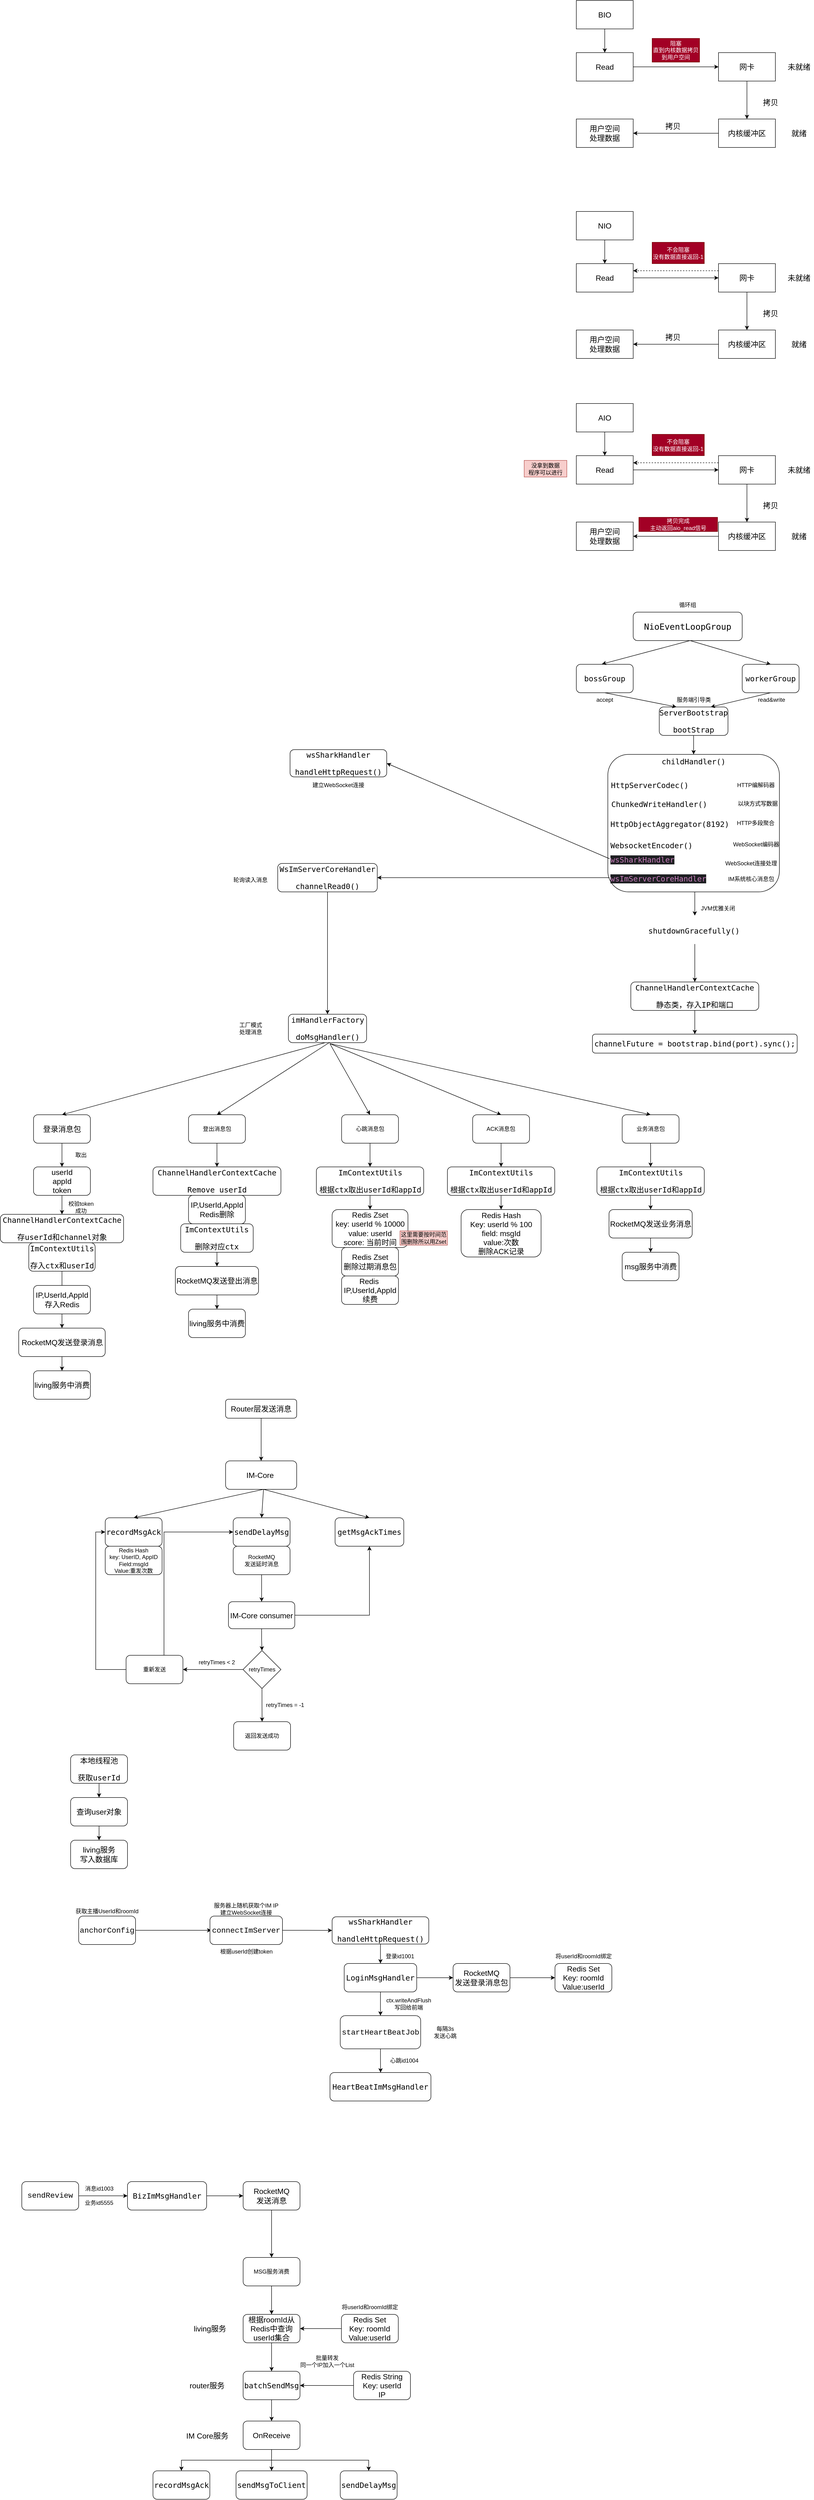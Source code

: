 <mxfile version="24.0.0" type="github">
  <diagram name="第 1 页" id="n3AWeBgMfQS4I0mqe7hV">
    <mxGraphModel dx="2794" dy="723" grid="1" gridSize="10" guides="1" tooltips="1" connect="1" arrows="1" fold="1" page="1" pageScale="1" pageWidth="827" pageHeight="1169" math="0" shadow="0">
      <root>
        <mxCell id="0" />
        <mxCell id="1" parent="0" />
        <mxCell id="coaX5mG1cFPbBgSBIzdM-14" style="edgeStyle=orthogonalEdgeStyle;rounded=0;orthogonalLoop=1;jettySize=auto;html=1;exitX=0.5;exitY=1;exitDx=0;exitDy=0;" edge="1" parent="1" source="coaX5mG1cFPbBgSBIzdM-1" target="coaX5mG1cFPbBgSBIzdM-2">
          <mxGeometry relative="1" as="geometry" />
        </mxCell>
        <mxCell id="coaX5mG1cFPbBgSBIzdM-1" value="BIO" style="rounded=0;whiteSpace=wrap;html=1;fontSize=16;" vertex="1" parent="1">
          <mxGeometry x="240" y="140" width="120" height="60" as="geometry" />
        </mxCell>
        <mxCell id="coaX5mG1cFPbBgSBIzdM-4" style="edgeStyle=orthogonalEdgeStyle;rounded=0;orthogonalLoop=1;jettySize=auto;html=1;exitX=1;exitY=0.5;exitDx=0;exitDy=0;entryX=0;entryY=0.5;entryDx=0;entryDy=0;" edge="1" parent="1" source="coaX5mG1cFPbBgSBIzdM-2" target="coaX5mG1cFPbBgSBIzdM-3">
          <mxGeometry relative="1" as="geometry" />
        </mxCell>
        <mxCell id="coaX5mG1cFPbBgSBIzdM-2" value="Read" style="rounded=0;whiteSpace=wrap;html=1;fontSize=16;" vertex="1" parent="1">
          <mxGeometry x="240" y="250" width="120" height="60" as="geometry" />
        </mxCell>
        <mxCell id="coaX5mG1cFPbBgSBIzdM-7" style="edgeStyle=orthogonalEdgeStyle;rounded=0;orthogonalLoop=1;jettySize=auto;html=1;exitX=0.5;exitY=1;exitDx=0;exitDy=0;entryX=0.5;entryY=0;entryDx=0;entryDy=0;" edge="1" parent="1" source="coaX5mG1cFPbBgSBIzdM-3" target="coaX5mG1cFPbBgSBIzdM-6">
          <mxGeometry relative="1" as="geometry" />
        </mxCell>
        <mxCell id="coaX5mG1cFPbBgSBIzdM-3" value="网卡" style="rounded=0;whiteSpace=wrap;html=1;fontSize=16;" vertex="1" parent="1">
          <mxGeometry x="540" y="250" width="120" height="60" as="geometry" />
        </mxCell>
        <mxCell id="coaX5mG1cFPbBgSBIzdM-5" value="未就绪" style="text;html=1;align=center;verticalAlign=middle;whiteSpace=wrap;rounded=0;fontSize=16;" vertex="1" parent="1">
          <mxGeometry x="680" y="265" width="60" height="30" as="geometry" />
        </mxCell>
        <mxCell id="coaX5mG1cFPbBgSBIzdM-11" style="edgeStyle=orthogonalEdgeStyle;rounded=0;orthogonalLoop=1;jettySize=auto;html=1;exitX=0;exitY=0.5;exitDx=0;exitDy=0;" edge="1" parent="1" source="coaX5mG1cFPbBgSBIzdM-6" target="coaX5mG1cFPbBgSBIzdM-10">
          <mxGeometry relative="1" as="geometry" />
        </mxCell>
        <mxCell id="coaX5mG1cFPbBgSBIzdM-6" value="内核缓冲区" style="rounded=0;whiteSpace=wrap;html=1;fontSize=16;" vertex="1" parent="1">
          <mxGeometry x="540" y="390" width="120" height="60" as="geometry" />
        </mxCell>
        <mxCell id="coaX5mG1cFPbBgSBIzdM-8" value="拷贝" style="text;html=1;align=center;verticalAlign=middle;whiteSpace=wrap;rounded=0;fontSize=16;" vertex="1" parent="1">
          <mxGeometry x="620" y="340" width="60" height="30" as="geometry" />
        </mxCell>
        <mxCell id="coaX5mG1cFPbBgSBIzdM-9" value="就绪" style="text;html=1;align=center;verticalAlign=middle;whiteSpace=wrap;rounded=0;fontSize=16;" vertex="1" parent="1">
          <mxGeometry x="680" y="405" width="60" height="30" as="geometry" />
        </mxCell>
        <mxCell id="coaX5mG1cFPbBgSBIzdM-10" value="用户空间&lt;div style=&quot;font-size: 16px;&quot;&gt;处理数据&lt;/div&gt;" style="rounded=0;whiteSpace=wrap;html=1;fontSize=16;" vertex="1" parent="1">
          <mxGeometry x="240" y="390" width="120" height="60" as="geometry" />
        </mxCell>
        <mxCell id="coaX5mG1cFPbBgSBIzdM-12" value="拷贝" style="text;html=1;align=center;verticalAlign=middle;whiteSpace=wrap;rounded=0;fontSize=16;" vertex="1" parent="1">
          <mxGeometry x="414" y="390" width="60" height="30" as="geometry" />
        </mxCell>
        <mxCell id="coaX5mG1cFPbBgSBIzdM-13" value="阻塞&lt;div&gt;直到内核数据拷贝到用户空间&lt;/div&gt;" style="text;html=1;align=center;verticalAlign=middle;whiteSpace=wrap;rounded=0;fillColor=#a20025;fontColor=#ffffff;strokeColor=#6F0000;" vertex="1" parent="1">
          <mxGeometry x="400" y="220" width="100" height="50" as="geometry" />
        </mxCell>
        <mxCell id="coaX5mG1cFPbBgSBIzdM-15" style="edgeStyle=orthogonalEdgeStyle;rounded=0;orthogonalLoop=1;jettySize=auto;html=1;exitX=0.5;exitY=1;exitDx=0;exitDy=0;" edge="1" parent="1" source="coaX5mG1cFPbBgSBIzdM-16" target="coaX5mG1cFPbBgSBIzdM-18">
          <mxGeometry relative="1" as="geometry" />
        </mxCell>
        <mxCell id="coaX5mG1cFPbBgSBIzdM-16" value="NIO" style="rounded=0;whiteSpace=wrap;html=1;fontSize=16;" vertex="1" parent="1">
          <mxGeometry x="240" y="585" width="120" height="60" as="geometry" />
        </mxCell>
        <mxCell id="coaX5mG1cFPbBgSBIzdM-17" style="edgeStyle=orthogonalEdgeStyle;rounded=0;orthogonalLoop=1;jettySize=auto;html=1;exitX=1;exitY=0.5;exitDx=0;exitDy=0;entryX=0;entryY=0.5;entryDx=0;entryDy=0;" edge="1" parent="1" source="coaX5mG1cFPbBgSBIzdM-18" target="coaX5mG1cFPbBgSBIzdM-20">
          <mxGeometry relative="1" as="geometry" />
        </mxCell>
        <mxCell id="coaX5mG1cFPbBgSBIzdM-18" value="Read" style="rounded=0;whiteSpace=wrap;html=1;fontSize=16;" vertex="1" parent="1">
          <mxGeometry x="240" y="695" width="120" height="60" as="geometry" />
        </mxCell>
        <mxCell id="coaX5mG1cFPbBgSBIzdM-19" style="edgeStyle=orthogonalEdgeStyle;rounded=0;orthogonalLoop=1;jettySize=auto;html=1;exitX=0.5;exitY=1;exitDx=0;exitDy=0;entryX=0.5;entryY=0;entryDx=0;entryDy=0;" edge="1" parent="1" source="coaX5mG1cFPbBgSBIzdM-20" target="coaX5mG1cFPbBgSBIzdM-23">
          <mxGeometry relative="1" as="geometry" />
        </mxCell>
        <mxCell id="coaX5mG1cFPbBgSBIzdM-29" style="edgeStyle=orthogonalEdgeStyle;rounded=0;orthogonalLoop=1;jettySize=auto;html=1;exitX=0;exitY=0.25;exitDx=0;exitDy=0;entryX=1;entryY=0.25;entryDx=0;entryDy=0;dashed=1;" edge="1" parent="1" source="coaX5mG1cFPbBgSBIzdM-20" target="coaX5mG1cFPbBgSBIzdM-18">
          <mxGeometry relative="1" as="geometry" />
        </mxCell>
        <mxCell id="coaX5mG1cFPbBgSBIzdM-20" value="网卡" style="rounded=0;whiteSpace=wrap;html=1;fontSize=16;" vertex="1" parent="1">
          <mxGeometry x="540" y="695" width="120" height="60" as="geometry" />
        </mxCell>
        <mxCell id="coaX5mG1cFPbBgSBIzdM-21" value="未就绪" style="text;html=1;align=center;verticalAlign=middle;whiteSpace=wrap;rounded=0;fontSize=16;" vertex="1" parent="1">
          <mxGeometry x="680" y="710" width="60" height="30" as="geometry" />
        </mxCell>
        <mxCell id="coaX5mG1cFPbBgSBIzdM-22" style="edgeStyle=orthogonalEdgeStyle;rounded=0;orthogonalLoop=1;jettySize=auto;html=1;exitX=0;exitY=0.5;exitDx=0;exitDy=0;" edge="1" parent="1" source="coaX5mG1cFPbBgSBIzdM-23" target="coaX5mG1cFPbBgSBIzdM-26">
          <mxGeometry relative="1" as="geometry" />
        </mxCell>
        <mxCell id="coaX5mG1cFPbBgSBIzdM-23" value="内核缓冲区" style="rounded=0;whiteSpace=wrap;html=1;fontSize=16;" vertex="1" parent="1">
          <mxGeometry x="540" y="835" width="120" height="60" as="geometry" />
        </mxCell>
        <mxCell id="coaX5mG1cFPbBgSBIzdM-24" value="拷贝" style="text;html=1;align=center;verticalAlign=middle;whiteSpace=wrap;rounded=0;fontSize=16;" vertex="1" parent="1">
          <mxGeometry x="620" y="785" width="60" height="30" as="geometry" />
        </mxCell>
        <mxCell id="coaX5mG1cFPbBgSBIzdM-25" value="就绪" style="text;html=1;align=center;verticalAlign=middle;whiteSpace=wrap;rounded=0;fontSize=16;" vertex="1" parent="1">
          <mxGeometry x="680" y="850" width="60" height="30" as="geometry" />
        </mxCell>
        <mxCell id="coaX5mG1cFPbBgSBIzdM-26" value="用户空间&lt;div style=&quot;font-size: 16px;&quot;&gt;处理数据&lt;/div&gt;" style="rounded=0;whiteSpace=wrap;html=1;fontSize=16;" vertex="1" parent="1">
          <mxGeometry x="240" y="835" width="120" height="60" as="geometry" />
        </mxCell>
        <mxCell id="coaX5mG1cFPbBgSBIzdM-27" value="拷贝" style="text;html=1;align=center;verticalAlign=middle;whiteSpace=wrap;rounded=0;fontSize=16;" vertex="1" parent="1">
          <mxGeometry x="414" y="835" width="60" height="30" as="geometry" />
        </mxCell>
        <mxCell id="coaX5mG1cFPbBgSBIzdM-28" value="不会阻塞&lt;div&gt;没有数据直接返回-1&lt;/div&gt;" style="text;html=1;align=center;verticalAlign=middle;whiteSpace=wrap;rounded=0;fillColor=#a20025;fontColor=#ffffff;strokeColor=#6F0000;" vertex="1" parent="1">
          <mxGeometry x="400" y="650" width="110" height="45" as="geometry" />
        </mxCell>
        <mxCell id="coaX5mG1cFPbBgSBIzdM-30" style="edgeStyle=orthogonalEdgeStyle;rounded=0;orthogonalLoop=1;jettySize=auto;html=1;exitX=0.5;exitY=1;exitDx=0;exitDy=0;" edge="1" parent="1" source="coaX5mG1cFPbBgSBIzdM-31" target="coaX5mG1cFPbBgSBIzdM-33">
          <mxGeometry relative="1" as="geometry" />
        </mxCell>
        <mxCell id="coaX5mG1cFPbBgSBIzdM-31" value="AIO" style="rounded=0;whiteSpace=wrap;html=1;fontSize=16;" vertex="1" parent="1">
          <mxGeometry x="240" y="990" width="120" height="60" as="geometry" />
        </mxCell>
        <mxCell id="coaX5mG1cFPbBgSBIzdM-32" style="edgeStyle=orthogonalEdgeStyle;rounded=0;orthogonalLoop=1;jettySize=auto;html=1;exitX=1;exitY=0.5;exitDx=0;exitDy=0;entryX=0;entryY=0.5;entryDx=0;entryDy=0;" edge="1" parent="1" source="coaX5mG1cFPbBgSBIzdM-33" target="coaX5mG1cFPbBgSBIzdM-36">
          <mxGeometry relative="1" as="geometry" />
        </mxCell>
        <mxCell id="coaX5mG1cFPbBgSBIzdM-33" value="Read" style="rounded=0;whiteSpace=wrap;html=1;fontSize=16;" vertex="1" parent="1">
          <mxGeometry x="240" y="1100" width="120" height="60" as="geometry" />
        </mxCell>
        <mxCell id="coaX5mG1cFPbBgSBIzdM-34" style="edgeStyle=orthogonalEdgeStyle;rounded=0;orthogonalLoop=1;jettySize=auto;html=1;exitX=0.5;exitY=1;exitDx=0;exitDy=0;entryX=0.5;entryY=0;entryDx=0;entryDy=0;" edge="1" parent="1" source="coaX5mG1cFPbBgSBIzdM-36" target="coaX5mG1cFPbBgSBIzdM-39">
          <mxGeometry relative="1" as="geometry" />
        </mxCell>
        <mxCell id="coaX5mG1cFPbBgSBIzdM-35" style="edgeStyle=orthogonalEdgeStyle;rounded=0;orthogonalLoop=1;jettySize=auto;html=1;exitX=0;exitY=0.25;exitDx=0;exitDy=0;entryX=1;entryY=0.25;entryDx=0;entryDy=0;dashed=1;" edge="1" parent="1" source="coaX5mG1cFPbBgSBIzdM-36" target="coaX5mG1cFPbBgSBIzdM-33">
          <mxGeometry relative="1" as="geometry" />
        </mxCell>
        <mxCell id="coaX5mG1cFPbBgSBIzdM-36" value="网卡" style="rounded=0;whiteSpace=wrap;html=1;fontSize=16;" vertex="1" parent="1">
          <mxGeometry x="540" y="1100" width="120" height="60" as="geometry" />
        </mxCell>
        <mxCell id="coaX5mG1cFPbBgSBIzdM-37" value="未就绪" style="text;html=1;align=center;verticalAlign=middle;whiteSpace=wrap;rounded=0;fontSize=16;" vertex="1" parent="1">
          <mxGeometry x="680" y="1115" width="60" height="30" as="geometry" />
        </mxCell>
        <mxCell id="coaX5mG1cFPbBgSBIzdM-38" style="edgeStyle=orthogonalEdgeStyle;rounded=0;orthogonalLoop=1;jettySize=auto;html=1;exitX=0;exitY=0.5;exitDx=0;exitDy=0;" edge="1" parent="1" source="coaX5mG1cFPbBgSBIzdM-39" target="coaX5mG1cFPbBgSBIzdM-42">
          <mxGeometry relative="1" as="geometry" />
        </mxCell>
        <mxCell id="coaX5mG1cFPbBgSBIzdM-39" value="内核缓冲区" style="rounded=0;whiteSpace=wrap;html=1;fontSize=16;" vertex="1" parent="1">
          <mxGeometry x="540" y="1240" width="120" height="60" as="geometry" />
        </mxCell>
        <mxCell id="coaX5mG1cFPbBgSBIzdM-40" value="拷贝" style="text;html=1;align=center;verticalAlign=middle;whiteSpace=wrap;rounded=0;fontSize=16;" vertex="1" parent="1">
          <mxGeometry x="620" y="1190" width="60" height="30" as="geometry" />
        </mxCell>
        <mxCell id="coaX5mG1cFPbBgSBIzdM-41" value="就绪" style="text;html=1;align=center;verticalAlign=middle;whiteSpace=wrap;rounded=0;fontSize=16;" vertex="1" parent="1">
          <mxGeometry x="680" y="1255" width="60" height="30" as="geometry" />
        </mxCell>
        <mxCell id="coaX5mG1cFPbBgSBIzdM-42" value="用户空间&lt;div style=&quot;font-size: 16px;&quot;&gt;处理数据&lt;/div&gt;" style="rounded=0;whiteSpace=wrap;html=1;fontSize=16;" vertex="1" parent="1">
          <mxGeometry x="240" y="1240" width="120" height="60" as="geometry" />
        </mxCell>
        <mxCell id="coaX5mG1cFPbBgSBIzdM-43" value="拷贝完成&lt;div style=&quot;font-size: 12px;&quot;&gt;主动返回aio_read信号&lt;/div&gt;" style="text;html=1;align=center;verticalAlign=middle;whiteSpace=wrap;rounded=0;fontSize=12;fillColor=#a20025;fontColor=#ffffff;strokeColor=#6F0000;" vertex="1" parent="1">
          <mxGeometry x="372" y="1230" width="166" height="30" as="geometry" />
        </mxCell>
        <mxCell id="coaX5mG1cFPbBgSBIzdM-44" value="不会阻塞&lt;div&gt;没有数据直接返回-1&lt;/div&gt;" style="text;html=1;align=center;verticalAlign=middle;whiteSpace=wrap;rounded=0;fillColor=#a20025;fontColor=#ffffff;strokeColor=#6F0000;" vertex="1" parent="1">
          <mxGeometry x="400" y="1055" width="110" height="45" as="geometry" />
        </mxCell>
        <mxCell id="coaX5mG1cFPbBgSBIzdM-45" value="没拿到数据&lt;div&gt;程序可以进行&lt;/div&gt;" style="text;html=1;align=center;verticalAlign=middle;whiteSpace=wrap;rounded=0;fillColor=#f8cecc;strokeColor=#b85450;" vertex="1" parent="1">
          <mxGeometry x="130" y="1110" width="90" height="35" as="geometry" />
        </mxCell>
        <mxCell id="coaX5mG1cFPbBgSBIzdM-46" value="&lt;span style=&quot;font-family: Consolas, monaco, monospace; font-size: 18px; text-align: start; white-space-collapse: preserve;&quot;&gt;NioEventLoopGroup&lt;/span&gt;" style="rounded=1;whiteSpace=wrap;html=1;labelBackgroundColor=none;fontColor=default;" vertex="1" parent="1">
          <mxGeometry x="360" y="1430" width="230" height="60" as="geometry" />
        </mxCell>
        <mxCell id="coaX5mG1cFPbBgSBIzdM-47" value="循环组" style="text;html=1;align=center;verticalAlign=middle;whiteSpace=wrap;rounded=0;" vertex="1" parent="1">
          <mxGeometry x="445" y="1400" width="60" height="30" as="geometry" />
        </mxCell>
        <mxCell id="coaX5mG1cFPbBgSBIzdM-49" value="&lt;div style=&quot;&quot;&gt;&lt;pre style=&quot;font-family:&#39;JetBrains Mono&#39;,monospace;font-size:12.0pt;&quot;&gt;bossGroup&lt;/pre&gt;&lt;/div&gt;" style="rounded=1;whiteSpace=wrap;html=1;labelBackgroundColor=none;fontColor=default;" vertex="1" parent="1">
          <mxGeometry x="240" y="1540" width="120" height="60" as="geometry" />
        </mxCell>
        <mxCell id="coaX5mG1cFPbBgSBIzdM-50" value="&lt;div style=&quot;&quot;&gt;&lt;pre style=&quot;font-family:&#39;JetBrains Mono&#39;,monospace;font-size:12.0pt;&quot;&gt;workerGroup&lt;/pre&gt;&lt;/div&gt;" style="rounded=1;whiteSpace=wrap;html=1;fontColor=default;labelBackgroundColor=none;" vertex="1" parent="1">
          <mxGeometry x="590" y="1540" width="120" height="60" as="geometry" />
        </mxCell>
        <mxCell id="coaX5mG1cFPbBgSBIzdM-51" value="" style="endArrow=classic;html=1;rounded=0;entryX=0.45;entryY=-0.008;entryDx=0;entryDy=0;entryPerimeter=0;" edge="1" parent="1" target="coaX5mG1cFPbBgSBIzdM-49">
          <mxGeometry width="50" height="50" relative="1" as="geometry">
            <mxPoint x="480" y="1490" as="sourcePoint" />
            <mxPoint x="530" y="1440" as="targetPoint" />
          </mxGeometry>
        </mxCell>
        <mxCell id="coaX5mG1cFPbBgSBIzdM-53" value="" style="endArrow=classic;html=1;rounded=0;entryX=0.5;entryY=0;entryDx=0;entryDy=0;" edge="1" parent="1" target="coaX5mG1cFPbBgSBIzdM-50">
          <mxGeometry width="50" height="50" relative="1" as="geometry">
            <mxPoint x="480" y="1490" as="sourcePoint" />
            <mxPoint x="530" y="1440" as="targetPoint" />
          </mxGeometry>
        </mxCell>
        <mxCell id="coaX5mG1cFPbBgSBIzdM-54" value="accept" style="text;html=1;align=center;verticalAlign=middle;whiteSpace=wrap;rounded=0;" vertex="1" parent="1">
          <mxGeometry x="270" y="1600" width="60" height="30" as="geometry" />
        </mxCell>
        <mxCell id="coaX5mG1cFPbBgSBIzdM-55" value="read&amp;amp;write" style="text;html=1;align=center;verticalAlign=middle;whiteSpace=wrap;rounded=0;" vertex="1" parent="1">
          <mxGeometry x="622" y="1600" width="60" height="30" as="geometry" />
        </mxCell>
        <mxCell id="coaX5mG1cFPbBgSBIzdM-61" style="edgeStyle=orthogonalEdgeStyle;rounded=0;orthogonalLoop=1;jettySize=auto;html=1;exitX=0.5;exitY=1;exitDx=0;exitDy=0;" edge="1" parent="1" source="coaX5mG1cFPbBgSBIzdM-56" target="coaX5mG1cFPbBgSBIzdM-60">
          <mxGeometry relative="1" as="geometry" />
        </mxCell>
        <mxCell id="coaX5mG1cFPbBgSBIzdM-56" value="&lt;div style=&quot;&quot;&gt;&lt;pre style=&quot;font-family:&#39;JetBrains Mono&#39;,monospace;font-size:12.0pt;&quot;&gt;ServerBootstrap&lt;/pre&gt;&lt;pre style=&quot;font-family:&#39;JetBrains Mono&#39;,monospace;font-size:12.0pt;&quot;&gt;bootStrap&lt;/pre&gt;&lt;/div&gt;" style="rounded=1;whiteSpace=wrap;html=1;fontColor=default;labelBackgroundColor=none;" vertex="1" parent="1">
          <mxGeometry x="415" y="1630" width="145" height="60" as="geometry" />
        </mxCell>
        <mxCell id="coaX5mG1cFPbBgSBIzdM-57" value="" style="endArrow=classic;html=1;rounded=0;entryX=0.25;entryY=0;entryDx=0;entryDy=0;" edge="1" parent="1" target="coaX5mG1cFPbBgSBIzdM-56">
          <mxGeometry width="50" height="50" relative="1" as="geometry">
            <mxPoint x="300" y="1600" as="sourcePoint" />
            <mxPoint x="350" y="1550" as="targetPoint" />
          </mxGeometry>
        </mxCell>
        <mxCell id="coaX5mG1cFPbBgSBIzdM-58" value="" style="endArrow=classic;html=1;rounded=0;entryX=0.75;entryY=0;entryDx=0;entryDy=0;" edge="1" parent="1" target="coaX5mG1cFPbBgSBIzdM-56">
          <mxGeometry width="50" height="50" relative="1" as="geometry">
            <mxPoint x="650" y="1600" as="sourcePoint" />
            <mxPoint x="700" y="1550" as="targetPoint" />
          </mxGeometry>
        </mxCell>
        <mxCell id="coaX5mG1cFPbBgSBIzdM-59" value="服务端引导类" style="text;html=1;align=center;verticalAlign=middle;whiteSpace=wrap;rounded=0;" vertex="1" parent="1">
          <mxGeometry x="446.5" y="1600" width="82" height="30" as="geometry" />
        </mxCell>
        <mxCell id="coaX5mG1cFPbBgSBIzdM-60" value="" style="rounded=1;whiteSpace=wrap;html=1;" vertex="1" parent="1">
          <mxGeometry x="306.5" y="1730" width="362" height="290" as="geometry" />
        </mxCell>
        <mxCell id="coaX5mG1cFPbBgSBIzdM-62" value="&lt;div style=&quot;&quot;&gt;&lt;pre style=&quot;font-family:&#39;JetBrains Mono&#39;,monospace;font-size:12.0pt;&quot;&gt;childHandler()&lt;/pre&gt;&lt;/div&gt;" style="text;html=1;align=center;verticalAlign=middle;whiteSpace=wrap;rounded=0;fontColor=default;labelBackgroundColor=none;" vertex="1" parent="1">
          <mxGeometry x="418" y="1730" width="139" height="30" as="geometry" />
        </mxCell>
        <mxCell id="coaX5mG1cFPbBgSBIzdM-63" value="&lt;div style=&quot;&quot;&gt;&lt;pre style=&quot;font-family:&#39;JetBrains Mono&#39;,monospace;font-size:12.0pt;&quot;&gt;HttpServerCodec()&lt;/pre&gt;&lt;/div&gt;" style="text;html=1;align=center;verticalAlign=middle;whiteSpace=wrap;rounded=0;fontColor=default;labelBackgroundColor=none;" vertex="1" parent="1">
          <mxGeometry x="310" y="1780" width="170" height="30" as="geometry" />
        </mxCell>
        <mxCell id="coaX5mG1cFPbBgSBIzdM-64" value="&lt;div style=&quot;&quot;&gt;&lt;pre style=&quot;font-family:&#39;JetBrains Mono&#39;,monospace;font-size:12.0pt;&quot;&gt;ChunkedWriteHandler()&lt;/pre&gt;&lt;/div&gt;" style="text;html=1;align=center;verticalAlign=middle;whiteSpace=wrap;rounded=0;fontColor=default;labelBackgroundColor=none;" vertex="1" parent="1">
          <mxGeometry x="310" y="1820" width="210" height="30" as="geometry" />
        </mxCell>
        <mxCell id="coaX5mG1cFPbBgSBIzdM-65" value="&lt;div style=&quot;&quot;&gt;&lt;pre style=&quot;font-family:&#39;JetBrains Mono&#39;,monospace;font-size:12.0pt;&quot;&gt;HttpObjectAggregator(&lt;span style=&quot;&quot;&gt;8192&lt;/span&gt;)&lt;/pre&gt;&lt;/div&gt;" style="text;whiteSpace=wrap;html=1;fontColor=default;labelBackgroundColor=none;" vertex="1" parent="1">
          <mxGeometry x="310" y="1845" width="280" height="60" as="geometry" />
        </mxCell>
        <mxCell id="coaX5mG1cFPbBgSBIzdM-66" value="&lt;div style=&quot;&quot;&gt;&lt;pre style=&quot;font-family:&#39;JetBrains Mono&#39;,monospace;font-size:12.0pt;&quot;&gt;WebsocketEncoder()&lt;/pre&gt;&lt;/div&gt;" style="text;whiteSpace=wrap;html=1;fontColor=default;labelBackgroundColor=none;" vertex="1" parent="1">
          <mxGeometry x="310" y="1890" width="180" height="60" as="geometry" />
        </mxCell>
        <mxCell id="coaX5mG1cFPbBgSBIzdM-67" value="&lt;div style=&quot;background-color:#1e1f22;color:#bcbec4&quot;&gt;&lt;pre style=&quot;font-family:&#39;JetBrains Mono&#39;,monospace;font-size:12.0pt;&quot;&gt;&lt;span style=&quot;color:#c77dbb;&quot;&gt;wsSharkHandler&lt;/span&gt;&lt;/pre&gt;&lt;/div&gt;" style="text;whiteSpace=wrap;html=1;" vertex="1" parent="1">
          <mxGeometry x="310" y="1920" width="170" height="60" as="geometry" />
        </mxCell>
        <mxCell id="coaX5mG1cFPbBgSBIzdM-74" style="edgeStyle=orthogonalEdgeStyle;rounded=0;orthogonalLoop=1;jettySize=auto;html=1;exitX=0.75;exitY=1;exitDx=0;exitDy=0;entryX=0.5;entryY=0;entryDx=0;entryDy=0;" edge="1" parent="1" source="coaX5mG1cFPbBgSBIzdM-68" target="coaX5mG1cFPbBgSBIzdM-73">
          <mxGeometry relative="1" as="geometry" />
        </mxCell>
        <mxCell id="coaX5mG1cFPbBgSBIzdM-95" style="edgeStyle=orthogonalEdgeStyle;rounded=0;orthogonalLoop=1;jettySize=auto;html=1;exitX=0;exitY=0.5;exitDx=0;exitDy=0;entryX=1;entryY=0.5;entryDx=0;entryDy=0;" edge="1" parent="1" source="coaX5mG1cFPbBgSBIzdM-68" target="coaX5mG1cFPbBgSBIzdM-84">
          <mxGeometry relative="1" as="geometry" />
        </mxCell>
        <mxCell id="coaX5mG1cFPbBgSBIzdM-68" value="&lt;div style=&quot;background-color:#1e1f22;color:#bcbec4&quot;&gt;&lt;pre style=&quot;font-family:&#39;JetBrains Mono&#39;,monospace;font-size:12.0pt;&quot;&gt;&lt;span style=&quot;color:#c77dbb;&quot;&gt;wsImServerCoreHandler&lt;/span&gt;&lt;/pre&gt;&lt;/div&gt;" style="text;whiteSpace=wrap;html=1;" vertex="1" parent="1">
          <mxGeometry x="310" y="1960" width="240" height="60" as="geometry" />
        </mxCell>
        <mxCell id="coaX5mG1cFPbBgSBIzdM-69" value="HTTP编解码器" style="text;html=1;align=center;verticalAlign=middle;whiteSpace=wrap;rounded=0;" vertex="1" parent="1">
          <mxGeometry x="568.5" y="1780" width="100" height="30" as="geometry" />
        </mxCell>
        <mxCell id="coaX5mG1cFPbBgSBIzdM-70" value="&lt;span style=&quot;color: rgb(0, 0, 0); font-family: -apple-system, system-ui, &amp;quot;system-ui&amp;quot;, &amp;quot;Segoe UI&amp;quot;, Roboto, Oxygen-Sans, Ubuntu, Cantarell, &amp;quot;Helvetica Neue&amp;quot;, sans-serif; font-style: normal; font-variant-ligatures: normal; font-variant-caps: normal; font-weight: 400; letter-spacing: normal; orphans: 2; text-align: start; text-indent: 0px; text-transform: none; widows: 2; word-spacing: 0px; -webkit-text-stroke-width: 0px; white-space: normal; background-color: rgb(247, 247, 247); text-decoration-thickness: initial; text-decoration-style: initial; text-decoration-color: initial; float: none; display: inline !important;&quot;&gt;&lt;font style=&quot;font-size: 12px;&quot;&gt;以块方式写数据&lt;/font&gt;&lt;/span&gt;" style="text;whiteSpace=wrap;html=1;" vertex="1" parent="1">
          <mxGeometry x="578.5" y="1820" width="90" height="30" as="geometry" />
        </mxCell>
        <mxCell id="coaX5mG1cFPbBgSBIzdM-71" value="HTTP多段聚合" style="text;html=1;align=center;verticalAlign=middle;whiteSpace=wrap;rounded=0;" vertex="1" parent="1">
          <mxGeometry x="573" y="1860" width="91" height="30" as="geometry" />
        </mxCell>
        <mxCell id="coaX5mG1cFPbBgSBIzdM-72" value="WebSocket编码器" style="text;html=1;align=center;verticalAlign=middle;whiteSpace=wrap;rounded=0;" vertex="1" parent="1">
          <mxGeometry x="568.5" y="1905" width="101" height="30" as="geometry" />
        </mxCell>
        <mxCell id="coaX5mG1cFPbBgSBIzdM-76" style="edgeStyle=orthogonalEdgeStyle;rounded=0;orthogonalLoop=1;jettySize=auto;html=1;exitX=0.5;exitY=1;exitDx=0;exitDy=0;" edge="1" parent="1" source="coaX5mG1cFPbBgSBIzdM-73">
          <mxGeometry relative="1" as="geometry">
            <mxPoint x="490" y="2210" as="targetPoint" />
          </mxGeometry>
        </mxCell>
        <mxCell id="coaX5mG1cFPbBgSBIzdM-73" value="&lt;div style=&quot;&quot;&gt;&lt;pre style=&quot;font-family:&#39;JetBrains Mono&#39;,monospace;font-size:12.0pt;&quot;&gt;shutdownGracefully()&lt;/pre&gt;&lt;/div&gt;" style="text;whiteSpace=wrap;html=1;fontColor=default;labelBackgroundColor=none;" vertex="1" parent="1">
          <mxGeometry x="390" y="2070" width="200" height="60" as="geometry" />
        </mxCell>
        <mxCell id="coaX5mG1cFPbBgSBIzdM-75" value="JVM优雅关闭" style="text;html=1;align=center;verticalAlign=middle;whiteSpace=wrap;rounded=0;" vertex="1" parent="1">
          <mxGeometry x="498.5" y="2040" width="80" height="30" as="geometry" />
        </mxCell>
        <mxCell id="coaX5mG1cFPbBgSBIzdM-80" style="edgeStyle=orthogonalEdgeStyle;rounded=0;orthogonalLoop=1;jettySize=auto;html=1;exitX=0.5;exitY=1;exitDx=0;exitDy=0;entryX=0.5;entryY=0;entryDx=0;entryDy=0;" edge="1" parent="1" source="coaX5mG1cFPbBgSBIzdM-78" target="coaX5mG1cFPbBgSBIzdM-79">
          <mxGeometry relative="1" as="geometry" />
        </mxCell>
        <mxCell id="coaX5mG1cFPbBgSBIzdM-78" value="&lt;div style=&quot;&quot;&gt;&lt;pre style=&quot;font-family:&#39;JetBrains Mono&#39;,monospace;font-size:12.0pt;&quot;&gt;ChannelHandlerContextCache&lt;/pre&gt;&lt;pre style=&quot;font-family:&#39;JetBrains Mono&#39;,monospace;font-size:12.0pt;&quot;&gt;静态类，存入IP和端口&lt;/pre&gt;&lt;/div&gt;" style="rounded=1;whiteSpace=wrap;html=1;fontColor=default;labelBackgroundColor=none;" vertex="1" parent="1">
          <mxGeometry x="355" y="2210" width="270" height="60" as="geometry" />
        </mxCell>
        <mxCell id="coaX5mG1cFPbBgSBIzdM-79" value="&lt;div style=&quot;&quot;&gt;&lt;pre style=&quot;font-family:&#39;JetBrains Mono&#39;,monospace;font-size:12.0pt;&quot;&gt;channelFuture = bootstrap.bind(&lt;span style=&quot;&quot;&gt;port&lt;/span&gt;).sync();&lt;/pre&gt;&lt;/div&gt;" style="rounded=1;whiteSpace=wrap;html=1;fillColor=default;fontColor=default;labelBackgroundColor=none;" vertex="1" parent="1">
          <mxGeometry x="274" y="2320" width="432" height="40" as="geometry" />
        </mxCell>
        <mxCell id="coaX5mG1cFPbBgSBIzdM-81" value="IM系统核心消息包" style="text;html=1;align=center;verticalAlign=middle;whiteSpace=wrap;rounded=0;" vertex="1" parent="1">
          <mxGeometry x="554" y="1980" width="110" height="25" as="geometry" />
        </mxCell>
        <mxCell id="coaX5mG1cFPbBgSBIzdM-83" value="WebSocket连接处理" style="text;html=1;align=center;verticalAlign=middle;whiteSpace=wrap;rounded=0;" vertex="1" parent="1">
          <mxGeometry x="544" y="1950" width="130" height="20" as="geometry" />
        </mxCell>
        <mxCell id="coaX5mG1cFPbBgSBIzdM-88" style="edgeStyle=orthogonalEdgeStyle;rounded=0;orthogonalLoop=1;jettySize=auto;html=1;exitX=0.5;exitY=1;exitDx=0;exitDy=0;entryX=0.5;entryY=0;entryDx=0;entryDy=0;" edge="1" parent="1" source="coaX5mG1cFPbBgSBIzdM-84" target="coaX5mG1cFPbBgSBIzdM-87">
          <mxGeometry relative="1" as="geometry" />
        </mxCell>
        <mxCell id="coaX5mG1cFPbBgSBIzdM-84" value="&lt;div style=&quot;&quot;&gt;&lt;pre style=&quot;font-family:&#39;JetBrains Mono&#39;,monospace;font-size:12.0pt;&quot;&gt;WsImServerCoreHandler&lt;/pre&gt;&lt;pre style=&quot;font-family:&#39;JetBrains Mono&#39;,monospace;font-size:12.0pt;&quot;&gt;&lt;div style=&quot;&quot;&gt;&lt;pre style=&quot;font-family:&#39;JetBrains Mono&#39;,monospace;font-size:12.0pt;&quot;&gt;&lt;span style=&quot;&quot;&gt;channelRead0()&lt;/span&gt;&lt;/pre&gt;&lt;/div&gt;&lt;/pre&gt;&lt;/div&gt;" style="rounded=1;whiteSpace=wrap;html=1;fontColor=default;labelBackgroundColor=none;" vertex="1" parent="1">
          <mxGeometry x="-390" y="1960" width="210" height="60" as="geometry" />
        </mxCell>
        <mxCell id="coaX5mG1cFPbBgSBIzdM-85" value="轮询读入消息" style="text;html=1;align=center;verticalAlign=middle;whiteSpace=wrap;rounded=0;" vertex="1" parent="1">
          <mxGeometry x="-490" y="1980" width="85" height="30" as="geometry" />
        </mxCell>
        <mxCell id="coaX5mG1cFPbBgSBIzdM-87" value="&lt;div style=&quot;&quot;&gt;&lt;pre style=&quot;font-family:&#39;JetBrains Mono&#39;,monospace;font-size:12.0pt;&quot;&gt;&lt;span style=&quot;&quot;&gt;imHandlerFactory&lt;/span&gt;&lt;/pre&gt;&lt;pre style=&quot;font-family:&#39;JetBrains Mono&#39;,monospace;font-size:12.0pt;&quot;&gt;&lt;div style=&quot;&quot;&gt;&lt;pre style=&quot;font-family:&#39;JetBrains Mono&#39;,monospace;font-size:12.0pt;&quot;&gt;doMsgHandler()&lt;/pre&gt;&lt;/div&gt;&lt;/pre&gt;&lt;/div&gt;" style="rounded=1;whiteSpace=wrap;html=1;fontColor=default;labelBackgroundColor=none;" vertex="1" parent="1">
          <mxGeometry x="-367.5" y="2278" width="165" height="60" as="geometry" />
        </mxCell>
        <mxCell id="coaX5mG1cFPbBgSBIzdM-89" value="工厂模式&lt;div&gt;处理消息&lt;/div&gt;" style="text;html=1;align=center;verticalAlign=middle;whiteSpace=wrap;rounded=0;" vertex="1" parent="1">
          <mxGeometry x="-477.5" y="2293" width="60" height="30" as="geometry" />
        </mxCell>
        <mxCell id="coaX5mG1cFPbBgSBIzdM-126" style="edgeStyle=orthogonalEdgeStyle;rounded=0;orthogonalLoop=1;jettySize=auto;html=1;exitX=0.5;exitY=1;exitDx=0;exitDy=0;entryX=0.5;entryY=0;entryDx=0;entryDy=0;" edge="1" parent="1" source="coaX5mG1cFPbBgSBIzdM-90" target="coaX5mG1cFPbBgSBIzdM-125">
          <mxGeometry relative="1" as="geometry" />
        </mxCell>
        <mxCell id="coaX5mG1cFPbBgSBIzdM-90" value="ACK消息包" style="rounded=1;whiteSpace=wrap;html=1;" vertex="1" parent="1">
          <mxGeometry x="21.25" y="2490" width="120" height="60" as="geometry" />
        </mxCell>
        <mxCell id="coaX5mG1cFPbBgSBIzdM-120" style="edgeStyle=orthogonalEdgeStyle;rounded=0;orthogonalLoop=1;jettySize=auto;html=1;exitX=0.5;exitY=1;exitDx=0;exitDy=0;entryX=0.5;entryY=0;entryDx=0;entryDy=0;" edge="1" parent="1" source="coaX5mG1cFPbBgSBIzdM-91" target="coaX5mG1cFPbBgSBIzdM-119">
          <mxGeometry relative="1" as="geometry" />
        </mxCell>
        <mxCell id="coaX5mG1cFPbBgSBIzdM-91" value="心跳消息包" style="rounded=1;whiteSpace=wrap;html=1;" vertex="1" parent="1">
          <mxGeometry x="-255.25" y="2490" width="120" height="60" as="geometry" />
        </mxCell>
        <mxCell id="coaX5mG1cFPbBgSBIzdM-131" style="edgeStyle=orthogonalEdgeStyle;rounded=0;orthogonalLoop=1;jettySize=auto;html=1;exitX=0.5;exitY=1;exitDx=0;exitDy=0;entryX=0.5;entryY=0;entryDx=0;entryDy=0;" edge="1" parent="1" source="coaX5mG1cFPbBgSBIzdM-92" target="coaX5mG1cFPbBgSBIzdM-130">
          <mxGeometry relative="1" as="geometry" />
        </mxCell>
        <mxCell id="coaX5mG1cFPbBgSBIzdM-92" value="业务消息包" style="rounded=1;whiteSpace=wrap;html=1;" vertex="1" parent="1">
          <mxGeometry x="336.75" y="2490" width="120" height="60" as="geometry" />
        </mxCell>
        <mxCell id="coaX5mG1cFPbBgSBIzdM-97" style="edgeStyle=orthogonalEdgeStyle;rounded=0;orthogonalLoop=1;jettySize=auto;html=1;exitX=0.5;exitY=1;exitDx=0;exitDy=0;" edge="1" parent="1" source="coaX5mG1cFPbBgSBIzdM-93" target="coaX5mG1cFPbBgSBIzdM-96">
          <mxGeometry relative="1" as="geometry" />
        </mxCell>
        <mxCell id="coaX5mG1cFPbBgSBIzdM-93" value="登录消息包" style="rounded=1;whiteSpace=wrap;html=1;fontSize=16;" vertex="1" parent="1">
          <mxGeometry x="-905.25" y="2490" width="120" height="60" as="geometry" />
        </mxCell>
        <mxCell id="coaX5mG1cFPbBgSBIzdM-110" style="edgeStyle=orthogonalEdgeStyle;rounded=0;orthogonalLoop=1;jettySize=auto;html=1;exitX=0.5;exitY=1;exitDx=0;exitDy=0;entryX=0.5;entryY=0;entryDx=0;entryDy=0;" edge="1" parent="1" source="coaX5mG1cFPbBgSBIzdM-94" target="coaX5mG1cFPbBgSBIzdM-109">
          <mxGeometry relative="1" as="geometry" />
        </mxCell>
        <mxCell id="coaX5mG1cFPbBgSBIzdM-94" value="登出消息包" style="rounded=1;whiteSpace=wrap;html=1;" vertex="1" parent="1">
          <mxGeometry x="-578.25" y="2490" width="120" height="60" as="geometry" />
        </mxCell>
        <mxCell id="coaX5mG1cFPbBgSBIzdM-100" style="edgeStyle=orthogonalEdgeStyle;rounded=0;orthogonalLoop=1;jettySize=auto;html=1;exitX=0.5;exitY=1;exitDx=0;exitDy=0;entryX=0.5;entryY=0;entryDx=0;entryDy=0;" edge="1" parent="1" source="coaX5mG1cFPbBgSBIzdM-96" target="coaX5mG1cFPbBgSBIzdM-99">
          <mxGeometry relative="1" as="geometry" />
        </mxCell>
        <mxCell id="coaX5mG1cFPbBgSBIzdM-96" value="userId&lt;div style=&quot;font-size: 16px;&quot;&gt;appId&lt;/div&gt;&lt;div style=&quot;font-size: 16px;&quot;&gt;token&lt;/div&gt;" style="rounded=1;whiteSpace=wrap;html=1;fontSize=16;" vertex="1" parent="1">
          <mxGeometry x="-905.25" y="2600" width="120" height="60" as="geometry" />
        </mxCell>
        <mxCell id="coaX5mG1cFPbBgSBIzdM-98" value="取出" style="text;html=1;align=center;verticalAlign=middle;whiteSpace=wrap;rounded=0;" vertex="1" parent="1">
          <mxGeometry x="-835.25" y="2560" width="60" height="30" as="geometry" />
        </mxCell>
        <mxCell id="coaX5mG1cFPbBgSBIzdM-99" value="&lt;div style=&quot;&quot;&gt;&lt;pre style=&quot;font-family:&#39;JetBrains Mono&#39;,monospace;font-size:12.0pt;&quot;&gt;ChannelHandlerContextCache&lt;/pre&gt;&lt;pre style=&quot;font-family:&#39;JetBrains Mono&#39;,monospace;font-size:12.0pt;&quot;&gt;存userId和channel对象&lt;/pre&gt;&lt;/div&gt;" style="rounded=1;whiteSpace=wrap;html=1;fontColor=default;labelBackgroundColor=none;" vertex="1" parent="1">
          <mxGeometry x="-975.25" y="2700" width="260" height="60" as="geometry" />
        </mxCell>
        <mxCell id="coaX5mG1cFPbBgSBIzdM-101" value="校验token&lt;div&gt;成功&lt;/div&gt;" style="text;html=1;align=center;verticalAlign=middle;whiteSpace=wrap;rounded=0;" vertex="1" parent="1">
          <mxGeometry x="-835.25" y="2670" width="60" height="30" as="geometry" />
        </mxCell>
        <mxCell id="coaX5mG1cFPbBgSBIzdM-103" style="edgeStyle=orthogonalEdgeStyle;rounded=0;orthogonalLoop=1;jettySize=auto;html=1;exitX=0.5;exitY=1;exitDx=0;exitDy=0;" edge="1" parent="1" source="coaX5mG1cFPbBgSBIzdM-102">
          <mxGeometry relative="1" as="geometry">
            <mxPoint x="-844.882" y="2900" as="targetPoint" />
          </mxGeometry>
        </mxCell>
        <mxCell id="coaX5mG1cFPbBgSBIzdM-102" value="&lt;div style=&quot;&quot;&gt;&lt;pre style=&quot;font-family:&#39;JetBrains Mono&#39;,monospace;font-size:12.0pt;&quot;&gt;ImContextUtils&lt;/pre&gt;&lt;pre style=&quot;font-family:&#39;JetBrains Mono&#39;,monospace;font-size:12.0pt;&quot;&gt;存入ctx和userId&lt;/pre&gt;&lt;/div&gt;" style="rounded=1;whiteSpace=wrap;html=1;fontColor=default;labelBackgroundColor=none;" vertex="1" parent="1">
          <mxGeometry x="-915.25" y="2760" width="140" height="60" as="geometry" />
        </mxCell>
        <mxCell id="coaX5mG1cFPbBgSBIzdM-106" style="edgeStyle=orthogonalEdgeStyle;rounded=0;orthogonalLoop=1;jettySize=auto;html=1;exitX=0.5;exitY=1;exitDx=0;exitDy=0;" edge="1" parent="1" source="coaX5mG1cFPbBgSBIzdM-104" target="coaX5mG1cFPbBgSBIzdM-105">
          <mxGeometry relative="1" as="geometry" />
        </mxCell>
        <mxCell id="coaX5mG1cFPbBgSBIzdM-104" value="IP,UserId,AppId&lt;div style=&quot;font-size: 16px;&quot;&gt;存入Redis&lt;/div&gt;" style="rounded=1;whiteSpace=wrap;html=1;fontSize=16;" vertex="1" parent="1">
          <mxGeometry x="-905.25" y="2850" width="120" height="60" as="geometry" />
        </mxCell>
        <mxCell id="coaX5mG1cFPbBgSBIzdM-108" style="edgeStyle=orthogonalEdgeStyle;rounded=0;orthogonalLoop=1;jettySize=auto;html=1;exitX=0.5;exitY=1;exitDx=0;exitDy=0;" edge="1" parent="1" source="coaX5mG1cFPbBgSBIzdM-105" target="coaX5mG1cFPbBgSBIzdM-107">
          <mxGeometry relative="1" as="geometry" />
        </mxCell>
        <mxCell id="coaX5mG1cFPbBgSBIzdM-105" value="RocketMQ发送登录消息" style="rounded=1;whiteSpace=wrap;html=1;fontSize=16;" vertex="1" parent="1">
          <mxGeometry x="-936.5" y="2940" width="182.5" height="60" as="geometry" />
        </mxCell>
        <mxCell id="coaX5mG1cFPbBgSBIzdM-107" value="living服务中消费" style="rounded=1;whiteSpace=wrap;html=1;fontSize=16;" vertex="1" parent="1">
          <mxGeometry x="-905.25" y="3030" width="120" height="60" as="geometry" />
        </mxCell>
        <mxCell id="coaX5mG1cFPbBgSBIzdM-109" value="&lt;div style=&quot;&quot;&gt;&lt;pre style=&quot;font-family:&#39;JetBrains Mono&#39;,monospace;font-size:12.0pt;&quot;&gt;ChannelHandlerContextCache&lt;/pre&gt;&lt;pre style=&quot;font-family:&#39;JetBrains Mono&#39;,monospace;font-size:12.0pt;&quot;&gt;Remove userId&lt;/pre&gt;&lt;/div&gt;" style="rounded=1;whiteSpace=wrap;html=1;fontColor=default;labelBackgroundColor=none;" vertex="1" parent="1">
          <mxGeometry x="-653.25" y="2600" width="270" height="60" as="geometry" />
        </mxCell>
        <mxCell id="coaX5mG1cFPbBgSBIzdM-111" value="IP,UserId,AppId&lt;div style=&quot;font-size: 16px;&quot;&gt;Redis删除&lt;/div&gt;" style="rounded=1;whiteSpace=wrap;html=1;fontSize=16;" vertex="1" parent="1">
          <mxGeometry x="-578.25" y="2660" width="120" height="60" as="geometry" />
        </mxCell>
        <mxCell id="coaX5mG1cFPbBgSBIzdM-115" style="edgeStyle=orthogonalEdgeStyle;rounded=0;orthogonalLoop=1;jettySize=auto;html=1;exitX=0.5;exitY=1;exitDx=0;exitDy=0;entryX=0.5;entryY=0;entryDx=0;entryDy=0;" edge="1" parent="1" source="coaX5mG1cFPbBgSBIzdM-112" target="coaX5mG1cFPbBgSBIzdM-113">
          <mxGeometry relative="1" as="geometry" />
        </mxCell>
        <mxCell id="coaX5mG1cFPbBgSBIzdM-112" value="&lt;div style=&quot;&quot;&gt;&lt;pre style=&quot;font-family:&#39;JetBrains Mono&#39;,monospace;font-size:12.0pt;&quot;&gt;ImContextUtils&lt;/pre&gt;&lt;pre style=&quot;font-family:&#39;JetBrains Mono&#39;,monospace;font-size:12.0pt;&quot;&gt;删除对应ctx&lt;/pre&gt;&lt;/div&gt;" style="rounded=1;whiteSpace=wrap;html=1;fontColor=default;labelBackgroundColor=none;" vertex="1" parent="1">
          <mxGeometry x="-594.75" y="2720" width="153" height="60" as="geometry" />
        </mxCell>
        <mxCell id="coaX5mG1cFPbBgSBIzdM-116" style="edgeStyle=orthogonalEdgeStyle;rounded=0;orthogonalLoop=1;jettySize=auto;html=1;exitX=0.5;exitY=1;exitDx=0;exitDy=0;entryX=0.5;entryY=0;entryDx=0;entryDy=0;" edge="1" parent="1" source="coaX5mG1cFPbBgSBIzdM-113" target="coaX5mG1cFPbBgSBIzdM-114">
          <mxGeometry relative="1" as="geometry" />
        </mxCell>
        <mxCell id="coaX5mG1cFPbBgSBIzdM-113" value="RocketMQ发送登出消息" style="rounded=1;whiteSpace=wrap;html=1;fontSize=16;" vertex="1" parent="1">
          <mxGeometry x="-606" y="2810" width="175.5" height="60" as="geometry" />
        </mxCell>
        <mxCell id="coaX5mG1cFPbBgSBIzdM-114" value="living服务中消费" style="rounded=1;whiteSpace=wrap;html=1;fontSize=16;" vertex="1" parent="1">
          <mxGeometry x="-578.25" y="2900" width="120" height="60" as="geometry" />
        </mxCell>
        <mxCell id="coaX5mG1cFPbBgSBIzdM-124" style="edgeStyle=orthogonalEdgeStyle;rounded=0;orthogonalLoop=1;jettySize=auto;html=1;exitX=0.5;exitY=1;exitDx=0;exitDy=0;" edge="1" parent="1" source="coaX5mG1cFPbBgSBIzdM-119" target="coaX5mG1cFPbBgSBIzdM-121">
          <mxGeometry relative="1" as="geometry" />
        </mxCell>
        <mxCell id="coaX5mG1cFPbBgSBIzdM-119" value="&lt;div style=&quot;&quot;&gt;&lt;pre style=&quot;font-family:&#39;JetBrains Mono&#39;,monospace;font-size:12.0pt;&quot;&gt;ImContextUtils&lt;/pre&gt;&lt;pre style=&quot;font-family:&#39;JetBrains Mono&#39;,monospace;font-size:12.0pt;&quot;&gt;根据ctx取出userId和appId&lt;/pre&gt;&lt;/div&gt;" style="rounded=1;whiteSpace=wrap;html=1;fontColor=default;labelBackgroundColor=none;" vertex="1" parent="1">
          <mxGeometry x="-308.5" y="2600" width="226.5" height="60" as="geometry" />
        </mxCell>
        <mxCell id="coaX5mG1cFPbBgSBIzdM-121" value="Redis Zset&lt;div style=&quot;font-size: 16px;&quot;&gt;key: userId % 10000&lt;/div&gt;&lt;div style=&quot;font-size: 16px;&quot;&gt;value: userId&lt;/div&gt;&lt;div style=&quot;font-size: 16px;&quot;&gt;score: 当前时间&lt;/div&gt;" style="rounded=1;whiteSpace=wrap;html=1;fontSize=16;" vertex="1" parent="1">
          <mxGeometry x="-275.25" y="2690" width="160" height="80" as="geometry" />
        </mxCell>
        <mxCell id="coaX5mG1cFPbBgSBIzdM-122" value="Redis Zset&lt;div style=&quot;font-size: 16px;&quot;&gt;删除过期消息包&lt;/div&gt;" style="rounded=1;whiteSpace=wrap;html=1;fontSize=16;" vertex="1" parent="1">
          <mxGeometry x="-255.25" y="2770" width="120" height="60" as="geometry" />
        </mxCell>
        <mxCell id="coaX5mG1cFPbBgSBIzdM-123" value="Redis&amp;nbsp;&lt;div&gt;IP,UserId,AppId&lt;/div&gt;&lt;div&gt;续费&lt;/div&gt;" style="rounded=1;whiteSpace=wrap;html=1;fontSize=16;" vertex="1" parent="1">
          <mxGeometry x="-255.25" y="2830" width="120" height="60" as="geometry" />
        </mxCell>
        <mxCell id="coaX5mG1cFPbBgSBIzdM-129" style="edgeStyle=orthogonalEdgeStyle;rounded=0;orthogonalLoop=1;jettySize=auto;html=1;exitX=0.5;exitY=1;exitDx=0;exitDy=0;" edge="1" parent="1" source="coaX5mG1cFPbBgSBIzdM-125" target="coaX5mG1cFPbBgSBIzdM-127">
          <mxGeometry relative="1" as="geometry" />
        </mxCell>
        <mxCell id="coaX5mG1cFPbBgSBIzdM-125" value="&lt;div style=&quot;&quot;&gt;&lt;pre style=&quot;font-family:&#39;JetBrains Mono&#39;,monospace;font-size:12.0pt;&quot;&gt;ImContextUtils&lt;/pre&gt;&lt;pre style=&quot;font-family:&#39;JetBrains Mono&#39;,monospace;font-size:12.0pt;&quot;&gt;根据ctx取出userId和appId&lt;/pre&gt;&lt;/div&gt;" style="rounded=1;whiteSpace=wrap;html=1;fontColor=default;labelBackgroundColor=none;" vertex="1" parent="1">
          <mxGeometry x="-32" y="2600" width="226.5" height="60" as="geometry" />
        </mxCell>
        <mxCell id="coaX5mG1cFPbBgSBIzdM-127" value="&lt;font style=&quot;font-size: 16px;&quot;&gt;Redis Hash&lt;/font&gt;&lt;div style=&quot;font-size: 16px;&quot;&gt;&lt;font style=&quot;font-size: 16px;&quot;&gt;Key: userId % 100&lt;/font&gt;&lt;/div&gt;&lt;div style=&quot;font-size: 16px;&quot;&gt;&lt;font style=&quot;font-size: 16px;&quot;&gt;field: msgId&lt;/font&gt;&lt;/div&gt;&lt;div style=&quot;font-size: 16px;&quot;&gt;&lt;font style=&quot;font-size: 16px;&quot;&gt;value:次数&lt;br&gt;&lt;/font&gt;&lt;div style=&quot;&quot;&gt;&lt;font style=&quot;font-size: 16px;&quot;&gt;删除ACK记录&lt;/font&gt;&lt;/div&gt;&lt;/div&gt;" style="rounded=1;whiteSpace=wrap;html=1;" vertex="1" parent="1">
          <mxGeometry x="-3.12" y="2690" width="168.75" height="100" as="geometry" />
        </mxCell>
        <mxCell id="coaX5mG1cFPbBgSBIzdM-128" value="这里需要按时间范围删除所以用Zset" style="text;html=1;align=center;verticalAlign=middle;whiteSpace=wrap;rounded=0;fillColor=#f8cecc;strokeColor=#b85450;" vertex="1" parent="1">
          <mxGeometry x="-132" y="2735" width="100" height="30" as="geometry" />
        </mxCell>
        <mxCell id="coaX5mG1cFPbBgSBIzdM-133" style="edgeStyle=orthogonalEdgeStyle;rounded=0;orthogonalLoop=1;jettySize=auto;html=1;exitX=0.5;exitY=1;exitDx=0;exitDy=0;entryX=0.5;entryY=0;entryDx=0;entryDy=0;" edge="1" parent="1" source="coaX5mG1cFPbBgSBIzdM-130" target="coaX5mG1cFPbBgSBIzdM-132">
          <mxGeometry relative="1" as="geometry" />
        </mxCell>
        <mxCell id="coaX5mG1cFPbBgSBIzdM-130" value="&lt;div style=&quot;&quot;&gt;&lt;pre style=&quot;font-family:&#39;JetBrains Mono&#39;,monospace;font-size:12.0pt;&quot;&gt;ImContextUtils&lt;/pre&gt;&lt;pre style=&quot;font-family:&#39;JetBrains Mono&#39;,monospace;font-size:12.0pt;&quot;&gt;根据ctx取出userId和appId&lt;/pre&gt;&lt;/div&gt;" style="rounded=1;whiteSpace=wrap;html=1;fontColor=default;labelBackgroundColor=none;" vertex="1" parent="1">
          <mxGeometry x="283.5" y="2600" width="226.5" height="60" as="geometry" />
        </mxCell>
        <mxCell id="coaX5mG1cFPbBgSBIzdM-135" style="edgeStyle=orthogonalEdgeStyle;rounded=0;orthogonalLoop=1;jettySize=auto;html=1;exitX=0.5;exitY=1;exitDx=0;exitDy=0;entryX=0.5;entryY=0;entryDx=0;entryDy=0;" edge="1" parent="1" source="coaX5mG1cFPbBgSBIzdM-132" target="coaX5mG1cFPbBgSBIzdM-134">
          <mxGeometry relative="1" as="geometry" />
        </mxCell>
        <mxCell id="coaX5mG1cFPbBgSBIzdM-132" value="RocketMQ发送业务消息" style="rounded=1;whiteSpace=wrap;html=1;fontSize=16;" vertex="1" parent="1">
          <mxGeometry x="309" y="2690" width="175.5" height="60" as="geometry" />
        </mxCell>
        <mxCell id="coaX5mG1cFPbBgSBIzdM-134" value="msg服务中消费" style="rounded=1;whiteSpace=wrap;html=1;fontSize=16;" vertex="1" parent="1">
          <mxGeometry x="336.75" y="2780" width="120" height="60" as="geometry" />
        </mxCell>
        <mxCell id="coaX5mG1cFPbBgSBIzdM-137" value="" style="endArrow=classic;html=1;rounded=0;entryX=0.5;entryY=0;entryDx=0;entryDy=0;" edge="1" parent="1" target="coaX5mG1cFPbBgSBIzdM-93">
          <mxGeometry width="50" height="50" relative="1" as="geometry">
            <mxPoint x="-290" y="2338" as="sourcePoint" />
            <mxPoint x="-240" y="2288" as="targetPoint" />
          </mxGeometry>
        </mxCell>
        <mxCell id="coaX5mG1cFPbBgSBIzdM-139" value="" style="endArrow=classic;html=1;rounded=0;entryX=0.5;entryY=0;entryDx=0;entryDy=0;" edge="1" parent="1" target="coaX5mG1cFPbBgSBIzdM-94">
          <mxGeometry width="50" height="50" relative="1" as="geometry">
            <mxPoint x="-280" y="2337" as="sourcePoint" />
            <mxPoint x="-230" y="2287" as="targetPoint" />
          </mxGeometry>
        </mxCell>
        <mxCell id="coaX5mG1cFPbBgSBIzdM-140" value="" style="endArrow=classic;html=1;rounded=0;entryX=0.5;entryY=0;entryDx=0;entryDy=0;" edge="1" parent="1" target="coaX5mG1cFPbBgSBIzdM-91">
          <mxGeometry width="50" height="50" relative="1" as="geometry">
            <mxPoint x="-280" y="2340" as="sourcePoint" />
            <mxPoint x="-230" y="2290" as="targetPoint" />
          </mxGeometry>
        </mxCell>
        <mxCell id="coaX5mG1cFPbBgSBIzdM-141" value="" style="endArrow=classic;html=1;rounded=0;entryX=0.5;entryY=0;entryDx=0;entryDy=0;" edge="1" parent="1" target="coaX5mG1cFPbBgSBIzdM-90">
          <mxGeometry width="50" height="50" relative="1" as="geometry">
            <mxPoint x="-280" y="2340" as="sourcePoint" />
            <mxPoint x="-230" y="2290" as="targetPoint" />
          </mxGeometry>
        </mxCell>
        <mxCell id="coaX5mG1cFPbBgSBIzdM-142" value="" style="endArrow=classic;html=1;rounded=0;entryX=0.5;entryY=0;entryDx=0;entryDy=0;" edge="1" parent="1" target="coaX5mG1cFPbBgSBIzdM-92">
          <mxGeometry width="50" height="50" relative="1" as="geometry">
            <mxPoint x="-280" y="2340" as="sourcePoint" />
            <mxPoint x="-230" y="2290" as="targetPoint" />
          </mxGeometry>
        </mxCell>
        <mxCell id="coaX5mG1cFPbBgSBIzdM-143" value="IM-Core&amp;nbsp;" style="rounded=1;whiteSpace=wrap;html=1;fontSize=16;" vertex="1" parent="1">
          <mxGeometry x="-500" y="3220" width="150" height="60" as="geometry" />
        </mxCell>
        <mxCell id="coaX5mG1cFPbBgSBIzdM-144" value="&lt;div style=&quot;font-size: 16px;&quot;&gt;&lt;pre style=&quot;font-family: &amp;quot;JetBrains Mono&amp;quot;, monospace; font-size: 16px;&quot;&gt;&lt;span style=&quot;background-color: initial; white-space: normal;&quot;&gt;recordMsgAck&lt;/span&gt;&lt;br&gt;&lt;/pre&gt;&lt;/div&gt;" style="rounded=1;whiteSpace=wrap;html=1;fontSize=16;fontColor=default;labelBackgroundColor=none;" vertex="1" parent="1">
          <mxGeometry x="-754" y="3340" width="120" height="60" as="geometry" />
        </mxCell>
        <mxCell id="coaX5mG1cFPbBgSBIzdM-145" value="&lt;div style=&quot;font-size: 16px;&quot;&gt;&lt;pre style=&quot;font-family: &amp;quot;JetBrains Mono&amp;quot;, monospace; font-size: 16px;&quot;&gt;&lt;span style=&quot;background-color: initial; white-space: normal;&quot;&gt;sendDelayMsg&lt;/span&gt;&lt;br&gt;&lt;/pre&gt;&lt;/div&gt;" style="rounded=1;whiteSpace=wrap;html=1;fontSize=16;fontColor=default;labelBackgroundColor=none;" vertex="1" parent="1">
          <mxGeometry x="-484" y="3340" width="120" height="60" as="geometry" />
        </mxCell>
        <mxCell id="coaX5mG1cFPbBgSBIzdM-146" value="" style="endArrow=classic;html=1;rounded=0;entryX=0.5;entryY=0;entryDx=0;entryDy=0;" edge="1" parent="1" target="coaX5mG1cFPbBgSBIzdM-144">
          <mxGeometry width="50" height="50" relative="1" as="geometry">
            <mxPoint x="-420" y="3280" as="sourcePoint" />
            <mxPoint x="-370" y="3230" as="targetPoint" />
          </mxGeometry>
        </mxCell>
        <mxCell id="coaX5mG1cFPbBgSBIzdM-147" value="" style="endArrow=classic;html=1;rounded=0;entryX=0.5;entryY=0;entryDx=0;entryDy=0;" edge="1" parent="1" target="coaX5mG1cFPbBgSBIzdM-145">
          <mxGeometry width="50" height="50" relative="1" as="geometry">
            <mxPoint x="-420" y="3280" as="sourcePoint" />
            <mxPoint x="-370" y="3230" as="targetPoint" />
          </mxGeometry>
        </mxCell>
        <mxCell id="coaX5mG1cFPbBgSBIzdM-148" value="Redis Hash&lt;div&gt;key: UserID, AppID&lt;/div&gt;&lt;div&gt;Field:msgId&lt;/div&gt;&lt;div&gt;Value:重发次数&lt;/div&gt;" style="rounded=1;whiteSpace=wrap;html=1;" vertex="1" parent="1">
          <mxGeometry x="-754" y="3400" width="120" height="60" as="geometry" />
        </mxCell>
        <mxCell id="coaX5mG1cFPbBgSBIzdM-151" style="edgeStyle=orthogonalEdgeStyle;rounded=0;orthogonalLoop=1;jettySize=auto;html=1;exitX=0.5;exitY=1;exitDx=0;exitDy=0;" edge="1" parent="1" source="coaX5mG1cFPbBgSBIzdM-149" target="coaX5mG1cFPbBgSBIzdM-150">
          <mxGeometry relative="1" as="geometry" />
        </mxCell>
        <mxCell id="coaX5mG1cFPbBgSBIzdM-149" value="RocketMQ&lt;div&gt;发送延时消息&lt;/div&gt;" style="rounded=1;whiteSpace=wrap;html=1;" vertex="1" parent="1">
          <mxGeometry x="-484" y="3400" width="120" height="60" as="geometry" />
        </mxCell>
        <mxCell id="coaX5mG1cFPbBgSBIzdM-156" style="edgeStyle=orthogonalEdgeStyle;rounded=0;orthogonalLoop=1;jettySize=auto;html=1;exitX=1;exitY=0.5;exitDx=0;exitDy=0;entryX=0.5;entryY=1;entryDx=0;entryDy=0;" edge="1" parent="1" source="coaX5mG1cFPbBgSBIzdM-150" target="coaX5mG1cFPbBgSBIzdM-154">
          <mxGeometry relative="1" as="geometry" />
        </mxCell>
        <mxCell id="coaX5mG1cFPbBgSBIzdM-158" style="edgeStyle=orthogonalEdgeStyle;rounded=0;orthogonalLoop=1;jettySize=auto;html=1;exitX=0.5;exitY=1;exitDx=0;exitDy=0;entryX=0.5;entryY=0;entryDx=0;entryDy=0;" edge="1" parent="1" source="coaX5mG1cFPbBgSBIzdM-150" target="coaX5mG1cFPbBgSBIzdM-160">
          <mxGeometry relative="1" as="geometry">
            <mxPoint x="-424" y="3670" as="targetPoint" />
          </mxGeometry>
        </mxCell>
        <mxCell id="coaX5mG1cFPbBgSBIzdM-150" value="&lt;font style=&quot;font-size: 16px;&quot;&gt;IM-Core consumer&lt;/font&gt;" style="rounded=1;whiteSpace=wrap;html=1;" vertex="1" parent="1">
          <mxGeometry x="-494" y="3517" width="140" height="57" as="geometry" />
        </mxCell>
        <mxCell id="coaX5mG1cFPbBgSBIzdM-153" style="edgeStyle=orthogonalEdgeStyle;rounded=0;orthogonalLoop=1;jettySize=auto;html=1;exitX=0.5;exitY=1;exitDx=0;exitDy=0;entryX=0.5;entryY=0;entryDx=0;entryDy=0;" edge="1" parent="1" source="coaX5mG1cFPbBgSBIzdM-152" target="coaX5mG1cFPbBgSBIzdM-143">
          <mxGeometry relative="1" as="geometry" />
        </mxCell>
        <mxCell id="coaX5mG1cFPbBgSBIzdM-152" value="Router层发送消息" style="rounded=1;whiteSpace=wrap;html=1;fontSize=16;" vertex="1" parent="1">
          <mxGeometry x="-500" y="3090" width="150" height="40" as="geometry" />
        </mxCell>
        <mxCell id="coaX5mG1cFPbBgSBIzdM-154" value="&lt;div style=&quot;&quot;&gt;&lt;pre style=&quot;font-family:&#39;JetBrains Mono&#39;,monospace;font-size:12.0pt;&quot;&gt;&lt;span style=&quot;&quot;&gt;getMsgAckTimes&lt;/span&gt;&lt;/pre&gt;&lt;/div&gt;" style="rounded=1;whiteSpace=wrap;html=1;fontColor=default;labelBackgroundColor=none;" vertex="1" parent="1">
          <mxGeometry x="-269" y="3340" width="145" height="60" as="geometry" />
        </mxCell>
        <mxCell id="coaX5mG1cFPbBgSBIzdM-155" value="" style="endArrow=classic;html=1;rounded=0;entryX=0.5;entryY=0;entryDx=0;entryDy=0;" edge="1" parent="1" target="coaX5mG1cFPbBgSBIzdM-154">
          <mxGeometry width="50" height="50" relative="1" as="geometry">
            <mxPoint x="-420" y="3280" as="sourcePoint" />
            <mxPoint x="-370" y="3230" as="targetPoint" />
          </mxGeometry>
        </mxCell>
        <mxCell id="coaX5mG1cFPbBgSBIzdM-161" style="edgeStyle=orthogonalEdgeStyle;rounded=0;orthogonalLoop=1;jettySize=auto;html=1;exitX=0.5;exitY=1;exitDx=0;exitDy=0;" edge="1" parent="1" source="coaX5mG1cFPbBgSBIzdM-160">
          <mxGeometry relative="1" as="geometry">
            <mxPoint x="-423" y="3770" as="targetPoint" />
          </mxGeometry>
        </mxCell>
        <mxCell id="coaX5mG1cFPbBgSBIzdM-165" style="edgeStyle=orthogonalEdgeStyle;rounded=0;orthogonalLoop=1;jettySize=auto;html=1;exitX=0;exitY=0.5;exitDx=0;exitDy=0;entryX=1;entryY=0.5;entryDx=0;entryDy=0;" edge="1" parent="1" source="coaX5mG1cFPbBgSBIzdM-160" target="coaX5mG1cFPbBgSBIzdM-164">
          <mxGeometry relative="1" as="geometry" />
        </mxCell>
        <mxCell id="coaX5mG1cFPbBgSBIzdM-160" value="retryTimes" style="rhombus;whiteSpace=wrap;html=1;" vertex="1" parent="1">
          <mxGeometry x="-463.25" y="3620" width="80" height="80" as="geometry" />
        </mxCell>
        <mxCell id="coaX5mG1cFPbBgSBIzdM-162" value="retryTimes = -1" style="text;html=1;align=center;verticalAlign=middle;whiteSpace=wrap;rounded=0;" vertex="1" parent="1">
          <mxGeometry x="-417.5" y="3720" width="85" height="30" as="geometry" />
        </mxCell>
        <mxCell id="coaX5mG1cFPbBgSBIzdM-163" value="返回发送成功" style="rounded=1;whiteSpace=wrap;html=1;" vertex="1" parent="1">
          <mxGeometry x="-483" y="3770" width="120" height="60" as="geometry" />
        </mxCell>
        <mxCell id="coaX5mG1cFPbBgSBIzdM-167" style="edgeStyle=orthogonalEdgeStyle;rounded=0;orthogonalLoop=1;jettySize=auto;html=1;exitX=0;exitY=0.5;exitDx=0;exitDy=0;entryX=0;entryY=0.5;entryDx=0;entryDy=0;" edge="1" parent="1" source="coaX5mG1cFPbBgSBIzdM-164" target="coaX5mG1cFPbBgSBIzdM-144">
          <mxGeometry relative="1" as="geometry" />
        </mxCell>
        <mxCell id="coaX5mG1cFPbBgSBIzdM-169" style="edgeStyle=orthogonalEdgeStyle;rounded=0;orthogonalLoop=1;jettySize=auto;html=1;exitX=0.5;exitY=0;exitDx=0;exitDy=0;entryX=0;entryY=0.5;entryDx=0;entryDy=0;" edge="1" parent="1" source="coaX5mG1cFPbBgSBIzdM-164" target="coaX5mG1cFPbBgSBIzdM-145">
          <mxGeometry relative="1" as="geometry">
            <Array as="points">
              <mxPoint x="-630" y="3630" />
              <mxPoint x="-630" y="3370" />
            </Array>
          </mxGeometry>
        </mxCell>
        <mxCell id="coaX5mG1cFPbBgSBIzdM-164" value="重新发送" style="rounded=1;whiteSpace=wrap;html=1;" vertex="1" parent="1">
          <mxGeometry x="-710" y="3630" width="120" height="60" as="geometry" />
        </mxCell>
        <mxCell id="coaX5mG1cFPbBgSBIzdM-166" value="retryTimes &amp;lt; 2" style="text;html=1;align=center;verticalAlign=middle;whiteSpace=wrap;rounded=0;" vertex="1" parent="1">
          <mxGeometry x="-560.75" y="3630" width="85" height="30" as="geometry" />
        </mxCell>
        <mxCell id="coaX5mG1cFPbBgSBIzdM-173" style="edgeStyle=orthogonalEdgeStyle;rounded=0;orthogonalLoop=1;jettySize=auto;html=1;exitX=0.5;exitY=1;exitDx=0;exitDy=0;entryX=0.5;entryY=0;entryDx=0;entryDy=0;" edge="1" parent="1" source="coaX5mG1cFPbBgSBIzdM-170" target="coaX5mG1cFPbBgSBIzdM-172">
          <mxGeometry relative="1" as="geometry" />
        </mxCell>
        <mxCell id="coaX5mG1cFPbBgSBIzdM-170" value="&lt;div style=&quot;&quot;&gt;&lt;pre style=&quot;font-family:&#39;JetBrains Mono&#39;,monospace;font-size:12.0pt;&quot;&gt;本地线程池&lt;/pre&gt;&lt;pre style=&quot;font-family:&#39;JetBrains Mono&#39;,monospace;font-size:12.0pt;&quot;&gt;获取userId&lt;/pre&gt;&lt;/div&gt;" style="rounded=1;whiteSpace=wrap;html=1;fontColor=default;labelBackgroundColor=none;" vertex="1" parent="1">
          <mxGeometry x="-827" y="3840" width="120" height="60" as="geometry" />
        </mxCell>
        <mxCell id="coaX5mG1cFPbBgSBIzdM-171" value="living服务&lt;div style=&quot;font-size: 16px;&quot;&gt;写入数据库&lt;/div&gt;" style="rounded=1;whiteSpace=wrap;html=1;fontSize=16;" vertex="1" parent="1">
          <mxGeometry x="-827" y="4020" width="120" height="60" as="geometry" />
        </mxCell>
        <mxCell id="coaX5mG1cFPbBgSBIzdM-174" style="edgeStyle=orthogonalEdgeStyle;rounded=0;orthogonalLoop=1;jettySize=auto;html=1;exitX=0.5;exitY=1;exitDx=0;exitDy=0;entryX=0.5;entryY=0;entryDx=0;entryDy=0;" edge="1" parent="1" source="coaX5mG1cFPbBgSBIzdM-172" target="coaX5mG1cFPbBgSBIzdM-171">
          <mxGeometry relative="1" as="geometry" />
        </mxCell>
        <mxCell id="coaX5mG1cFPbBgSBIzdM-172" value="查询user对象" style="rounded=1;whiteSpace=wrap;html=1;fontSize=16;" vertex="1" parent="1">
          <mxGeometry x="-827" y="3930" width="120" height="60" as="geometry" />
        </mxCell>
        <mxCell id="coaX5mG1cFPbBgSBIzdM-177" style="edgeStyle=orthogonalEdgeStyle;rounded=0;orthogonalLoop=1;jettySize=auto;html=1;exitX=1;exitY=0.5;exitDx=0;exitDy=0;" edge="1" parent="1" source="coaX5mG1cFPbBgSBIzdM-175">
          <mxGeometry relative="1" as="geometry">
            <mxPoint x="-530" y="4210" as="targetPoint" />
          </mxGeometry>
        </mxCell>
        <mxCell id="coaX5mG1cFPbBgSBIzdM-175" value="&lt;div style=&quot;font-family: Menlo, Monaco, &amp;quot;Courier New&amp;quot;, monospace; line-height: 18px; white-space: pre; font-size: 16px;&quot;&gt;&lt;span style=&quot;font-size: 16px;&quot;&gt;anchorConfig&lt;/span&gt;&lt;/div&gt;" style="rounded=1;whiteSpace=wrap;html=1;fontSize=16;fontColor=default;labelBackgroundColor=none;" vertex="1" parent="1">
          <mxGeometry x="-810" y="4180" width="120" height="60" as="geometry" />
        </mxCell>
        <mxCell id="coaX5mG1cFPbBgSBIzdM-176" value="获取主播UserId和roomId" style="text;html=1;align=center;verticalAlign=middle;whiteSpace=wrap;rounded=0;" vertex="1" parent="1">
          <mxGeometry x="-820" y="4160" width="140" height="20" as="geometry" />
        </mxCell>
        <mxCell id="coaX5mG1cFPbBgSBIzdM-183" style="edgeStyle=orthogonalEdgeStyle;rounded=0;orthogonalLoop=1;jettySize=auto;html=1;exitX=1;exitY=0.5;exitDx=0;exitDy=0;entryX=0;entryY=0.5;entryDx=0;entryDy=0;" edge="1" parent="1" source="coaX5mG1cFPbBgSBIzdM-178" target="coaX5mG1cFPbBgSBIzdM-185">
          <mxGeometry relative="1" as="geometry">
            <mxPoint x="-280" y="4210" as="targetPoint" />
          </mxGeometry>
        </mxCell>
        <mxCell id="coaX5mG1cFPbBgSBIzdM-178" value="&lt;div style=&quot;font-family: Menlo, Monaco, &amp;quot;Courier New&amp;quot;, monospace; line-height: 18px; white-space: pre; font-size: 16px;&quot;&gt;&lt;span style=&quot;font-size: 16px;&quot;&gt;connectImServer&lt;/span&gt;&lt;/div&gt;" style="rounded=1;whiteSpace=wrap;html=1;fontSize=16;fontColor=default;labelBackgroundColor=none;" vertex="1" parent="1">
          <mxGeometry x="-533" y="4180" width="153" height="60" as="geometry" />
        </mxCell>
        <mxCell id="coaX5mG1cFPbBgSBIzdM-179" value="服务器上随机获取个IM IP&lt;div&gt;建立WebSocket连接&lt;/div&gt;" style="text;html=1;align=center;verticalAlign=middle;whiteSpace=wrap;rounded=0;" vertex="1" parent="1">
          <mxGeometry x="-525.75" y="4150" width="138.5" height="30" as="geometry" />
        </mxCell>
        <mxCell id="coaX5mG1cFPbBgSBIzdM-180" value="&lt;pre style=&quot;font-family: &amp;quot;JetBrains Mono&amp;quot;, monospace; font-size: 12pt;&quot;&gt;&lt;span style=&quot;&quot;&gt;wsSharkHandler&lt;/span&gt;&lt;/pre&gt;&lt;pre style=&quot;font-family: &amp;quot;JetBrains Mono&amp;quot;, monospace; font-size: 12pt;&quot;&gt;&lt;div style=&quot;&quot;&gt;&lt;pre style=&quot;font-family:&#39;JetBrains Mono&#39;,monospace;font-size:12.0pt;&quot;&gt;&lt;span style=&quot;&quot;&gt;handleHttpRequest()&lt;/span&gt;&lt;/pre&gt;&lt;/div&gt;&lt;/pre&gt;" style="rounded=1;whiteSpace=wrap;html=1;fontColor=default;labelBackgroundColor=none;align=center;" vertex="1" parent="1">
          <mxGeometry x="-364" y="1720" width="204" height="57.5" as="geometry" />
        </mxCell>
        <mxCell id="coaX5mG1cFPbBgSBIzdM-181" value="" style="endArrow=classic;html=1;rounded=0;entryX=1;entryY=0.5;entryDx=0;entryDy=0;" edge="1" parent="1" target="coaX5mG1cFPbBgSBIzdM-180">
          <mxGeometry width="50" height="50" relative="1" as="geometry">
            <mxPoint x="310" y="1950" as="sourcePoint" />
            <mxPoint x="360" y="1900" as="targetPoint" />
          </mxGeometry>
        </mxCell>
        <mxCell id="coaX5mG1cFPbBgSBIzdM-182" value="建立WebSocket连接" style="text;html=1;align=center;verticalAlign=middle;whiteSpace=wrap;rounded=0;" vertex="1" parent="1">
          <mxGeometry x="-318" y="1785" width="112" height="20" as="geometry" />
        </mxCell>
        <mxCell id="coaX5mG1cFPbBgSBIzdM-195" style="edgeStyle=orthogonalEdgeStyle;rounded=0;orthogonalLoop=1;jettySize=auto;html=1;exitX=0.5;exitY=1;exitDx=0;exitDy=0;" edge="1" parent="1" source="coaX5mG1cFPbBgSBIzdM-185" target="coaX5mG1cFPbBgSBIzdM-194">
          <mxGeometry relative="1" as="geometry" />
        </mxCell>
        <mxCell id="coaX5mG1cFPbBgSBIzdM-185" value="&lt;pre style=&quot;font-family: &amp;quot;JetBrains Mono&amp;quot;, monospace; font-size: 12pt;&quot;&gt;&lt;span style=&quot;&quot;&gt;wsSharkHandler&lt;/span&gt;&lt;/pre&gt;&lt;pre style=&quot;font-family: &amp;quot;JetBrains Mono&amp;quot;, monospace; font-size: 12pt;&quot;&gt;&lt;div style=&quot;&quot;&gt;&lt;pre style=&quot;font-family:&#39;JetBrains Mono&#39;,monospace;font-size:12.0pt;&quot;&gt;&lt;span style=&quot;&quot;&gt;handleHttpRequest()&lt;/span&gt;&lt;/pre&gt;&lt;/div&gt;&lt;/pre&gt;" style="rounded=1;whiteSpace=wrap;html=1;fontColor=default;labelBackgroundColor=none;align=center;" vertex="1" parent="1">
          <mxGeometry x="-275.25" y="4181.5" width="204" height="57.5" as="geometry" />
        </mxCell>
        <mxCell id="coaX5mG1cFPbBgSBIzdM-187" value="&lt;div&gt;登录id1001&lt;/div&gt;" style="text;html=1;align=center;verticalAlign=middle;whiteSpace=wrap;rounded=0;" vertex="1" parent="1">
          <mxGeometry x="-166.75" y="4250" width="70" height="30" as="geometry" />
        </mxCell>
        <mxCell id="coaX5mG1cFPbBgSBIzdM-190" style="edgeStyle=orthogonalEdgeStyle;rounded=0;orthogonalLoop=1;jettySize=auto;html=1;exitX=0.5;exitY=1;exitDx=0;exitDy=0;" edge="1" parent="1" source="coaX5mG1cFPbBgSBIzdM-188">
          <mxGeometry relative="1" as="geometry">
            <mxPoint x="-173" y="4510" as="targetPoint" />
          </mxGeometry>
        </mxCell>
        <mxCell id="coaX5mG1cFPbBgSBIzdM-188" value="&lt;div style=&quot;font-family: Menlo, Monaco, &amp;quot;Courier New&amp;quot;, monospace; line-height: 18px; white-space: pre; font-size: 16px;&quot;&gt;&lt;span style=&quot;font-size: 16px;&quot;&gt;startHeartBeatJob&lt;/span&gt;&lt;/div&gt;" style="rounded=1;whiteSpace=wrap;html=1;fontColor=default;labelBackgroundColor=none;fontSize=16;" vertex="1" parent="1">
          <mxGeometry x="-258.12" y="4390" width="169.75" height="70" as="geometry" />
        </mxCell>
        <mxCell id="coaX5mG1cFPbBgSBIzdM-189" value="每隔3s&lt;div&gt;发送心跳&lt;/div&gt;" style="text;html=1;align=center;verticalAlign=middle;whiteSpace=wrap;rounded=0;" vertex="1" parent="1">
          <mxGeometry x="-66.75" y="4410" width="61.25" height="30" as="geometry" />
        </mxCell>
        <mxCell id="coaX5mG1cFPbBgSBIzdM-191" value="&lt;div&gt;心跳id1004&lt;/div&gt;" style="text;html=1;align=center;verticalAlign=middle;whiteSpace=wrap;rounded=0;" vertex="1" parent="1">
          <mxGeometry x="-158.37" y="4470" width="70" height="30" as="geometry" />
        </mxCell>
        <mxCell id="coaX5mG1cFPbBgSBIzdM-192" value="&lt;div style=&quot;&quot;&gt;&lt;pre style=&quot;font-family:&#39;JetBrains Mono&#39;,monospace;font-size:12.0pt;&quot;&gt;HeartBeatImMsgHandler&lt;/pre&gt;&lt;/div&gt;" style="rounded=1;whiteSpace=wrap;html=1;fontColor=default;labelBackgroundColor=none;" vertex="1" parent="1">
          <mxGeometry x="-279.75" y="4510" width="213" height="60" as="geometry" />
        </mxCell>
        <mxCell id="coaX5mG1cFPbBgSBIzdM-193" value="根据userId创建token" style="text;html=1;align=center;verticalAlign=middle;whiteSpace=wrap;rounded=0;" vertex="1" parent="1">
          <mxGeometry x="-514.5" y="4240" width="116" height="29" as="geometry" />
        </mxCell>
        <mxCell id="coaX5mG1cFPbBgSBIzdM-196" style="edgeStyle=orthogonalEdgeStyle;rounded=0;orthogonalLoop=1;jettySize=auto;html=1;exitX=0.5;exitY=1;exitDx=0;exitDy=0;" edge="1" parent="1" source="coaX5mG1cFPbBgSBIzdM-194" target="coaX5mG1cFPbBgSBIzdM-188">
          <mxGeometry relative="1" as="geometry" />
        </mxCell>
        <mxCell id="coaX5mG1cFPbBgSBIzdM-198" style="edgeStyle=orthogonalEdgeStyle;rounded=0;orthogonalLoop=1;jettySize=auto;html=1;exitX=1;exitY=0.5;exitDx=0;exitDy=0;" edge="1" parent="1" source="coaX5mG1cFPbBgSBIzdM-194">
          <mxGeometry relative="1" as="geometry">
            <mxPoint x="-20" y="4310" as="targetPoint" />
          </mxGeometry>
        </mxCell>
        <mxCell id="coaX5mG1cFPbBgSBIzdM-194" value="&lt;div style=&quot;&quot;&gt;&lt;pre style=&quot;font-family:&#39;JetBrains Mono&#39;,monospace;font-size:12.0pt;&quot;&gt;LoginMsgHandler&lt;/pre&gt;&lt;/div&gt;" style="rounded=1;whiteSpace=wrap;html=1;fontColor=default;labelBackgroundColor=none;" vertex="1" parent="1">
          <mxGeometry x="-249.75" y="4280" width="153" height="60" as="geometry" />
        </mxCell>
        <mxCell id="coaX5mG1cFPbBgSBIzdM-197" value="ctx.writeAndFlush写回给前端" style="text;html=1;align=center;verticalAlign=middle;whiteSpace=wrap;rounded=0;" vertex="1" parent="1">
          <mxGeometry x="-167" y="4350" width="107" height="30" as="geometry" />
        </mxCell>
        <mxCell id="coaX5mG1cFPbBgSBIzdM-201" style="edgeStyle=orthogonalEdgeStyle;rounded=0;orthogonalLoop=1;jettySize=auto;html=1;exitX=1;exitY=0.5;exitDx=0;exitDy=0;" edge="1" parent="1" source="coaX5mG1cFPbBgSBIzdM-199" target="coaX5mG1cFPbBgSBIzdM-200">
          <mxGeometry relative="1" as="geometry" />
        </mxCell>
        <mxCell id="coaX5mG1cFPbBgSBIzdM-199" value="&lt;font style=&quot;font-size: 16px;&quot;&gt;RocketMQ&lt;/font&gt;&lt;div&gt;&lt;font style=&quot;font-size: 16px;&quot;&gt;发送登录消息包&lt;/font&gt;&lt;/div&gt;" style="rounded=1;whiteSpace=wrap;html=1;" vertex="1" parent="1">
          <mxGeometry x="-20" y="4280" width="120" height="60" as="geometry" />
        </mxCell>
        <mxCell id="coaX5mG1cFPbBgSBIzdM-200" value="Redis Set&lt;div style=&quot;font-size: 16px;&quot;&gt;Key: roomId&lt;/div&gt;&lt;div style=&quot;font-size: 16px;&quot;&gt;Value:userId&lt;/div&gt;" style="rounded=1;whiteSpace=wrap;html=1;fontSize=16;" vertex="1" parent="1">
          <mxGeometry x="195" y="4280" width="120" height="60" as="geometry" />
        </mxCell>
        <mxCell id="coaX5mG1cFPbBgSBIzdM-202" value="将userId和roomId绑定" style="text;html=1;align=center;verticalAlign=middle;whiteSpace=wrap;rounded=0;" vertex="1" parent="1">
          <mxGeometry x="192.5" y="4250" width="125" height="30" as="geometry" />
        </mxCell>
        <mxCell id="coaX5mG1cFPbBgSBIzdM-205" style="edgeStyle=orthogonalEdgeStyle;rounded=0;orthogonalLoop=1;jettySize=auto;html=1;exitX=1;exitY=0.5;exitDx=0;exitDy=0;entryX=0;entryY=0.5;entryDx=0;entryDy=0;" edge="1" parent="1" source="coaX5mG1cFPbBgSBIzdM-203" target="coaX5mG1cFPbBgSBIzdM-204">
          <mxGeometry relative="1" as="geometry" />
        </mxCell>
        <mxCell id="coaX5mG1cFPbBgSBIzdM-203" value="&lt;div style=&quot;font-family: Menlo, Monaco, &amp;quot;Courier New&amp;quot;, monospace; line-height: 18px; white-space: pre;&quot;&gt;&lt;span style=&quot;font-size: 16px;&quot;&gt;sendReview&lt;/span&gt;&lt;/div&gt;" style="rounded=1;whiteSpace=wrap;html=1;fontColor=default;labelBackgroundColor=default;" vertex="1" parent="1">
          <mxGeometry x="-930" y="4740" width="120" height="60" as="geometry" />
        </mxCell>
        <mxCell id="coaX5mG1cFPbBgSBIzdM-211" style="edgeStyle=orthogonalEdgeStyle;rounded=0;orthogonalLoop=1;jettySize=auto;html=1;exitX=1;exitY=0.5;exitDx=0;exitDy=0;entryX=0;entryY=0.5;entryDx=0;entryDy=0;" edge="1" parent="1" source="coaX5mG1cFPbBgSBIzdM-204" target="coaX5mG1cFPbBgSBIzdM-210">
          <mxGeometry relative="1" as="geometry" />
        </mxCell>
        <mxCell id="coaX5mG1cFPbBgSBIzdM-204" value="&lt;div style=&quot;&quot;&gt;&lt;pre style=&quot;font-family:&#39;JetBrains Mono&#39;,monospace;font-size:12.0pt;&quot;&gt;BizImMsgHandler&lt;/pre&gt;&lt;/div&gt;" style="rounded=1;whiteSpace=wrap;html=1;fontColor=default;labelBackgroundColor=none;" vertex="1" parent="1">
          <mxGeometry x="-707" y="4740" width="167" height="60" as="geometry" />
        </mxCell>
        <mxCell id="coaX5mG1cFPbBgSBIzdM-206" value="消息id1003" style="text;html=1;align=center;verticalAlign=middle;whiteSpace=wrap;rounded=0;" vertex="1" parent="1">
          <mxGeometry x="-805.5" y="4740" width="77" height="30" as="geometry" />
        </mxCell>
        <mxCell id="coaX5mG1cFPbBgSBIzdM-209" value="业务id5555" style="text;html=1;align=center;verticalAlign=middle;whiteSpace=wrap;rounded=0;" vertex="1" parent="1">
          <mxGeometry x="-802" y="4770" width="70" height="30" as="geometry" />
        </mxCell>
        <mxCell id="coaX5mG1cFPbBgSBIzdM-213" style="edgeStyle=orthogonalEdgeStyle;rounded=0;orthogonalLoop=1;jettySize=auto;html=1;exitX=0.5;exitY=1;exitDx=0;exitDy=0;" edge="1" parent="1" source="coaX5mG1cFPbBgSBIzdM-210" target="coaX5mG1cFPbBgSBIzdM-212">
          <mxGeometry relative="1" as="geometry" />
        </mxCell>
        <mxCell id="coaX5mG1cFPbBgSBIzdM-210" value="RocketMQ&lt;div style=&quot;font-size: 16px;&quot;&gt;发送消息&lt;/div&gt;" style="rounded=1;whiteSpace=wrap;html=1;fontSize=16;" vertex="1" parent="1">
          <mxGeometry x="-463" y="4740" width="120" height="60" as="geometry" />
        </mxCell>
        <mxCell id="coaX5mG1cFPbBgSBIzdM-215" style="edgeStyle=orthogonalEdgeStyle;rounded=0;orthogonalLoop=1;jettySize=auto;html=1;exitX=0.5;exitY=1;exitDx=0;exitDy=0;entryX=0.5;entryY=0;entryDx=0;entryDy=0;" edge="1" parent="1" source="coaX5mG1cFPbBgSBIzdM-212" target="coaX5mG1cFPbBgSBIzdM-214">
          <mxGeometry relative="1" as="geometry" />
        </mxCell>
        <mxCell id="coaX5mG1cFPbBgSBIzdM-212" value="MSG服务消费" style="rounded=1;whiteSpace=wrap;html=1;" vertex="1" parent="1">
          <mxGeometry x="-463" y="4900" width="120" height="60" as="geometry" />
        </mxCell>
        <mxCell id="coaX5mG1cFPbBgSBIzdM-221" style="edgeStyle=orthogonalEdgeStyle;rounded=0;orthogonalLoop=1;jettySize=auto;html=1;exitX=0.5;exitY=1;exitDx=0;exitDy=0;" edge="1" parent="1" source="coaX5mG1cFPbBgSBIzdM-214" target="coaX5mG1cFPbBgSBIzdM-220">
          <mxGeometry relative="1" as="geometry" />
        </mxCell>
        <mxCell id="coaX5mG1cFPbBgSBIzdM-214" value="根据roomId从Redis中查询userId集合" style="rounded=1;whiteSpace=wrap;html=1;fontSize=16;" vertex="1" parent="1">
          <mxGeometry x="-463" y="5020" width="120" height="60" as="geometry" />
        </mxCell>
        <mxCell id="coaX5mG1cFPbBgSBIzdM-218" style="edgeStyle=orthogonalEdgeStyle;rounded=0;orthogonalLoop=1;jettySize=auto;html=1;exitX=0;exitY=0.5;exitDx=0;exitDy=0;entryX=1;entryY=0.5;entryDx=0;entryDy=0;" edge="1" parent="1" source="coaX5mG1cFPbBgSBIzdM-216" target="coaX5mG1cFPbBgSBIzdM-214">
          <mxGeometry relative="1" as="geometry" />
        </mxCell>
        <mxCell id="coaX5mG1cFPbBgSBIzdM-216" value="Redis Set&lt;div style=&quot;font-size: 16px;&quot;&gt;Key: roomId&lt;/div&gt;&lt;div style=&quot;font-size: 16px;&quot;&gt;Value:userId&lt;/div&gt;" style="rounded=1;whiteSpace=wrap;html=1;fontSize=16;" vertex="1" parent="1">
          <mxGeometry x="-255.62" y="5020" width="120" height="60" as="geometry" />
        </mxCell>
        <mxCell id="coaX5mG1cFPbBgSBIzdM-217" value="将userId和roomId绑定" style="text;html=1;align=center;verticalAlign=middle;whiteSpace=wrap;rounded=0;" vertex="1" parent="1">
          <mxGeometry x="-258.12" y="4990" width="125" height="30" as="geometry" />
        </mxCell>
        <mxCell id="coaX5mG1cFPbBgSBIzdM-219" value="living服务" style="text;html=1;align=center;verticalAlign=middle;whiteSpace=wrap;rounded=0;fontSize=16;" vertex="1" parent="1">
          <mxGeometry x="-572" y="5032.5" width="78" height="35" as="geometry" />
        </mxCell>
        <mxCell id="coaX5mG1cFPbBgSBIzdM-228" style="edgeStyle=orthogonalEdgeStyle;rounded=0;orthogonalLoop=1;jettySize=auto;html=1;exitX=0.5;exitY=1;exitDx=0;exitDy=0;" edge="1" parent="1" source="coaX5mG1cFPbBgSBIzdM-220" target="coaX5mG1cFPbBgSBIzdM-227">
          <mxGeometry relative="1" as="geometry" />
        </mxCell>
        <mxCell id="coaX5mG1cFPbBgSBIzdM-220" value="&lt;div style=&quot;&quot;&gt;&lt;pre style=&quot;font-family:&#39;JetBrains Mono&#39;,monospace;font-size:12.0pt;&quot;&gt;&lt;span style=&quot;&quot;&gt;batchSendMsg&lt;/span&gt;&lt;/pre&gt;&lt;/div&gt;" style="rounded=1;whiteSpace=wrap;html=1;fontSize=16;fontColor=default;labelBackgroundColor=none;" vertex="1" parent="1">
          <mxGeometry x="-463" y="5140" width="120" height="60" as="geometry" />
        </mxCell>
        <mxCell id="coaX5mG1cFPbBgSBIzdM-222" value="router服务" style="text;html=1;align=center;verticalAlign=middle;whiteSpace=wrap;rounded=0;fontSize=16;" vertex="1" parent="1">
          <mxGeometry x="-578" y="5152.5" width="78" height="35" as="geometry" />
        </mxCell>
        <mxCell id="coaX5mG1cFPbBgSBIzdM-223" value="批量转发&lt;div&gt;同一个IP加入一个List&lt;/div&gt;" style="text;html=1;align=center;verticalAlign=middle;whiteSpace=wrap;rounded=0;" vertex="1" parent="1">
          <mxGeometry x="-355.62" y="5110" width="141.25" height="17.5" as="geometry" />
        </mxCell>
        <mxCell id="coaX5mG1cFPbBgSBIzdM-225" style="edgeStyle=orthogonalEdgeStyle;rounded=0;orthogonalLoop=1;jettySize=auto;html=1;exitX=0;exitY=0.5;exitDx=0;exitDy=0;" edge="1" parent="1" source="coaX5mG1cFPbBgSBIzdM-224" target="coaX5mG1cFPbBgSBIzdM-220">
          <mxGeometry relative="1" as="geometry" />
        </mxCell>
        <mxCell id="coaX5mG1cFPbBgSBIzdM-224" value="Redis String&lt;div style=&quot;font-size: 16px;&quot;&gt;Key: userId&lt;/div&gt;&lt;div style=&quot;font-size: 16px;&quot;&gt;IP&lt;/div&gt;" style="rounded=1;whiteSpace=wrap;html=1;fontSize=16;" vertex="1" parent="1">
          <mxGeometry x="-230" y="5140" width="120" height="60" as="geometry" />
        </mxCell>
        <mxCell id="coaX5mG1cFPbBgSBIzdM-226" value="IM Core服务" style="text;html=1;align=center;verticalAlign=middle;whiteSpace=wrap;rounded=0;fontSize=16;" vertex="1" parent="1">
          <mxGeometry x="-587.25" y="5260" width="96.5" height="31" as="geometry" />
        </mxCell>
        <mxCell id="coaX5mG1cFPbBgSBIzdM-233" style="edgeStyle=orthogonalEdgeStyle;rounded=0;orthogonalLoop=1;jettySize=auto;html=1;exitX=0.5;exitY=1;exitDx=0;exitDy=0;" edge="1" parent="1" source="coaX5mG1cFPbBgSBIzdM-227" target="coaX5mG1cFPbBgSBIzdM-231">
          <mxGeometry relative="1" as="geometry" />
        </mxCell>
        <mxCell id="coaX5mG1cFPbBgSBIzdM-234" style="edgeStyle=orthogonalEdgeStyle;rounded=0;orthogonalLoop=1;jettySize=auto;html=1;exitX=0.5;exitY=1;exitDx=0;exitDy=0;entryX=0.5;entryY=0;entryDx=0;entryDy=0;" edge="1" parent="1" source="coaX5mG1cFPbBgSBIzdM-227" target="coaX5mG1cFPbBgSBIzdM-229">
          <mxGeometry relative="1" as="geometry" />
        </mxCell>
        <mxCell id="coaX5mG1cFPbBgSBIzdM-235" style="edgeStyle=orthogonalEdgeStyle;rounded=0;orthogonalLoop=1;jettySize=auto;html=1;exitX=0.5;exitY=1;exitDx=0;exitDy=0;entryX=0.5;entryY=0;entryDx=0;entryDy=0;" edge="1" parent="1" source="coaX5mG1cFPbBgSBIzdM-227" target="coaX5mG1cFPbBgSBIzdM-230">
          <mxGeometry relative="1" as="geometry" />
        </mxCell>
        <mxCell id="coaX5mG1cFPbBgSBIzdM-227" value="OnReceive" style="rounded=1;whiteSpace=wrap;html=1;fontSize=16;" vertex="1" parent="1">
          <mxGeometry x="-463" y="5245" width="120" height="60" as="geometry" />
        </mxCell>
        <mxCell id="coaX5mG1cFPbBgSBIzdM-229" value="&lt;div style=&quot;font-size: 16px;&quot;&gt;&lt;pre style=&quot;font-family: &amp;quot;JetBrains Mono&amp;quot;, monospace; font-size: 16px;&quot;&gt;&lt;span style=&quot;background-color: initial; white-space: normal;&quot;&gt;recordMsgAck&lt;/span&gt;&lt;br&gt;&lt;/pre&gt;&lt;/div&gt;" style="rounded=1;whiteSpace=wrap;html=1;fontSize=16;fontColor=default;labelBackgroundColor=none;" vertex="1" parent="1">
          <mxGeometry x="-653.25" y="5350" width="120" height="60" as="geometry" />
        </mxCell>
        <mxCell id="coaX5mG1cFPbBgSBIzdM-230" value="&lt;div style=&quot;font-size: 16px;&quot;&gt;&lt;pre style=&quot;font-family: &amp;quot;JetBrains Mono&amp;quot;, monospace; font-size: 16px;&quot;&gt;&lt;span style=&quot;background-color: initial; white-space: normal;&quot;&gt;sendDelayMsg&lt;/span&gt;&lt;br&gt;&lt;/pre&gt;&lt;/div&gt;" style="rounded=1;whiteSpace=wrap;html=1;fontSize=16;fontColor=default;labelBackgroundColor=none;" vertex="1" parent="1">
          <mxGeometry x="-258.12" y="5350" width="120" height="60" as="geometry" />
        </mxCell>
        <mxCell id="coaX5mG1cFPbBgSBIzdM-231" value="&lt;div style=&quot;font-size: 16px;&quot;&gt;&lt;pre style=&quot;font-family: &amp;quot;JetBrains Mono&amp;quot;, monospace; font-size: 16px;&quot;&gt;&lt;div style=&quot;&quot;&gt;&lt;pre style=&quot;font-family:&#39;JetBrains Mono&#39;,monospace;font-size:12.0pt;&quot;&gt;&lt;span style=&quot;&quot;&gt;sendMsgToClient&lt;/span&gt;&lt;/pre&gt;&lt;/div&gt;&lt;/pre&gt;&lt;/div&gt;" style="rounded=1;whiteSpace=wrap;html=1;fontSize=16;fontColor=default;labelBackgroundColor=none;" vertex="1" parent="1">
          <mxGeometry x="-478" y="5350" width="150" height="60" as="geometry" />
        </mxCell>
      </root>
    </mxGraphModel>
  </diagram>
</mxfile>
